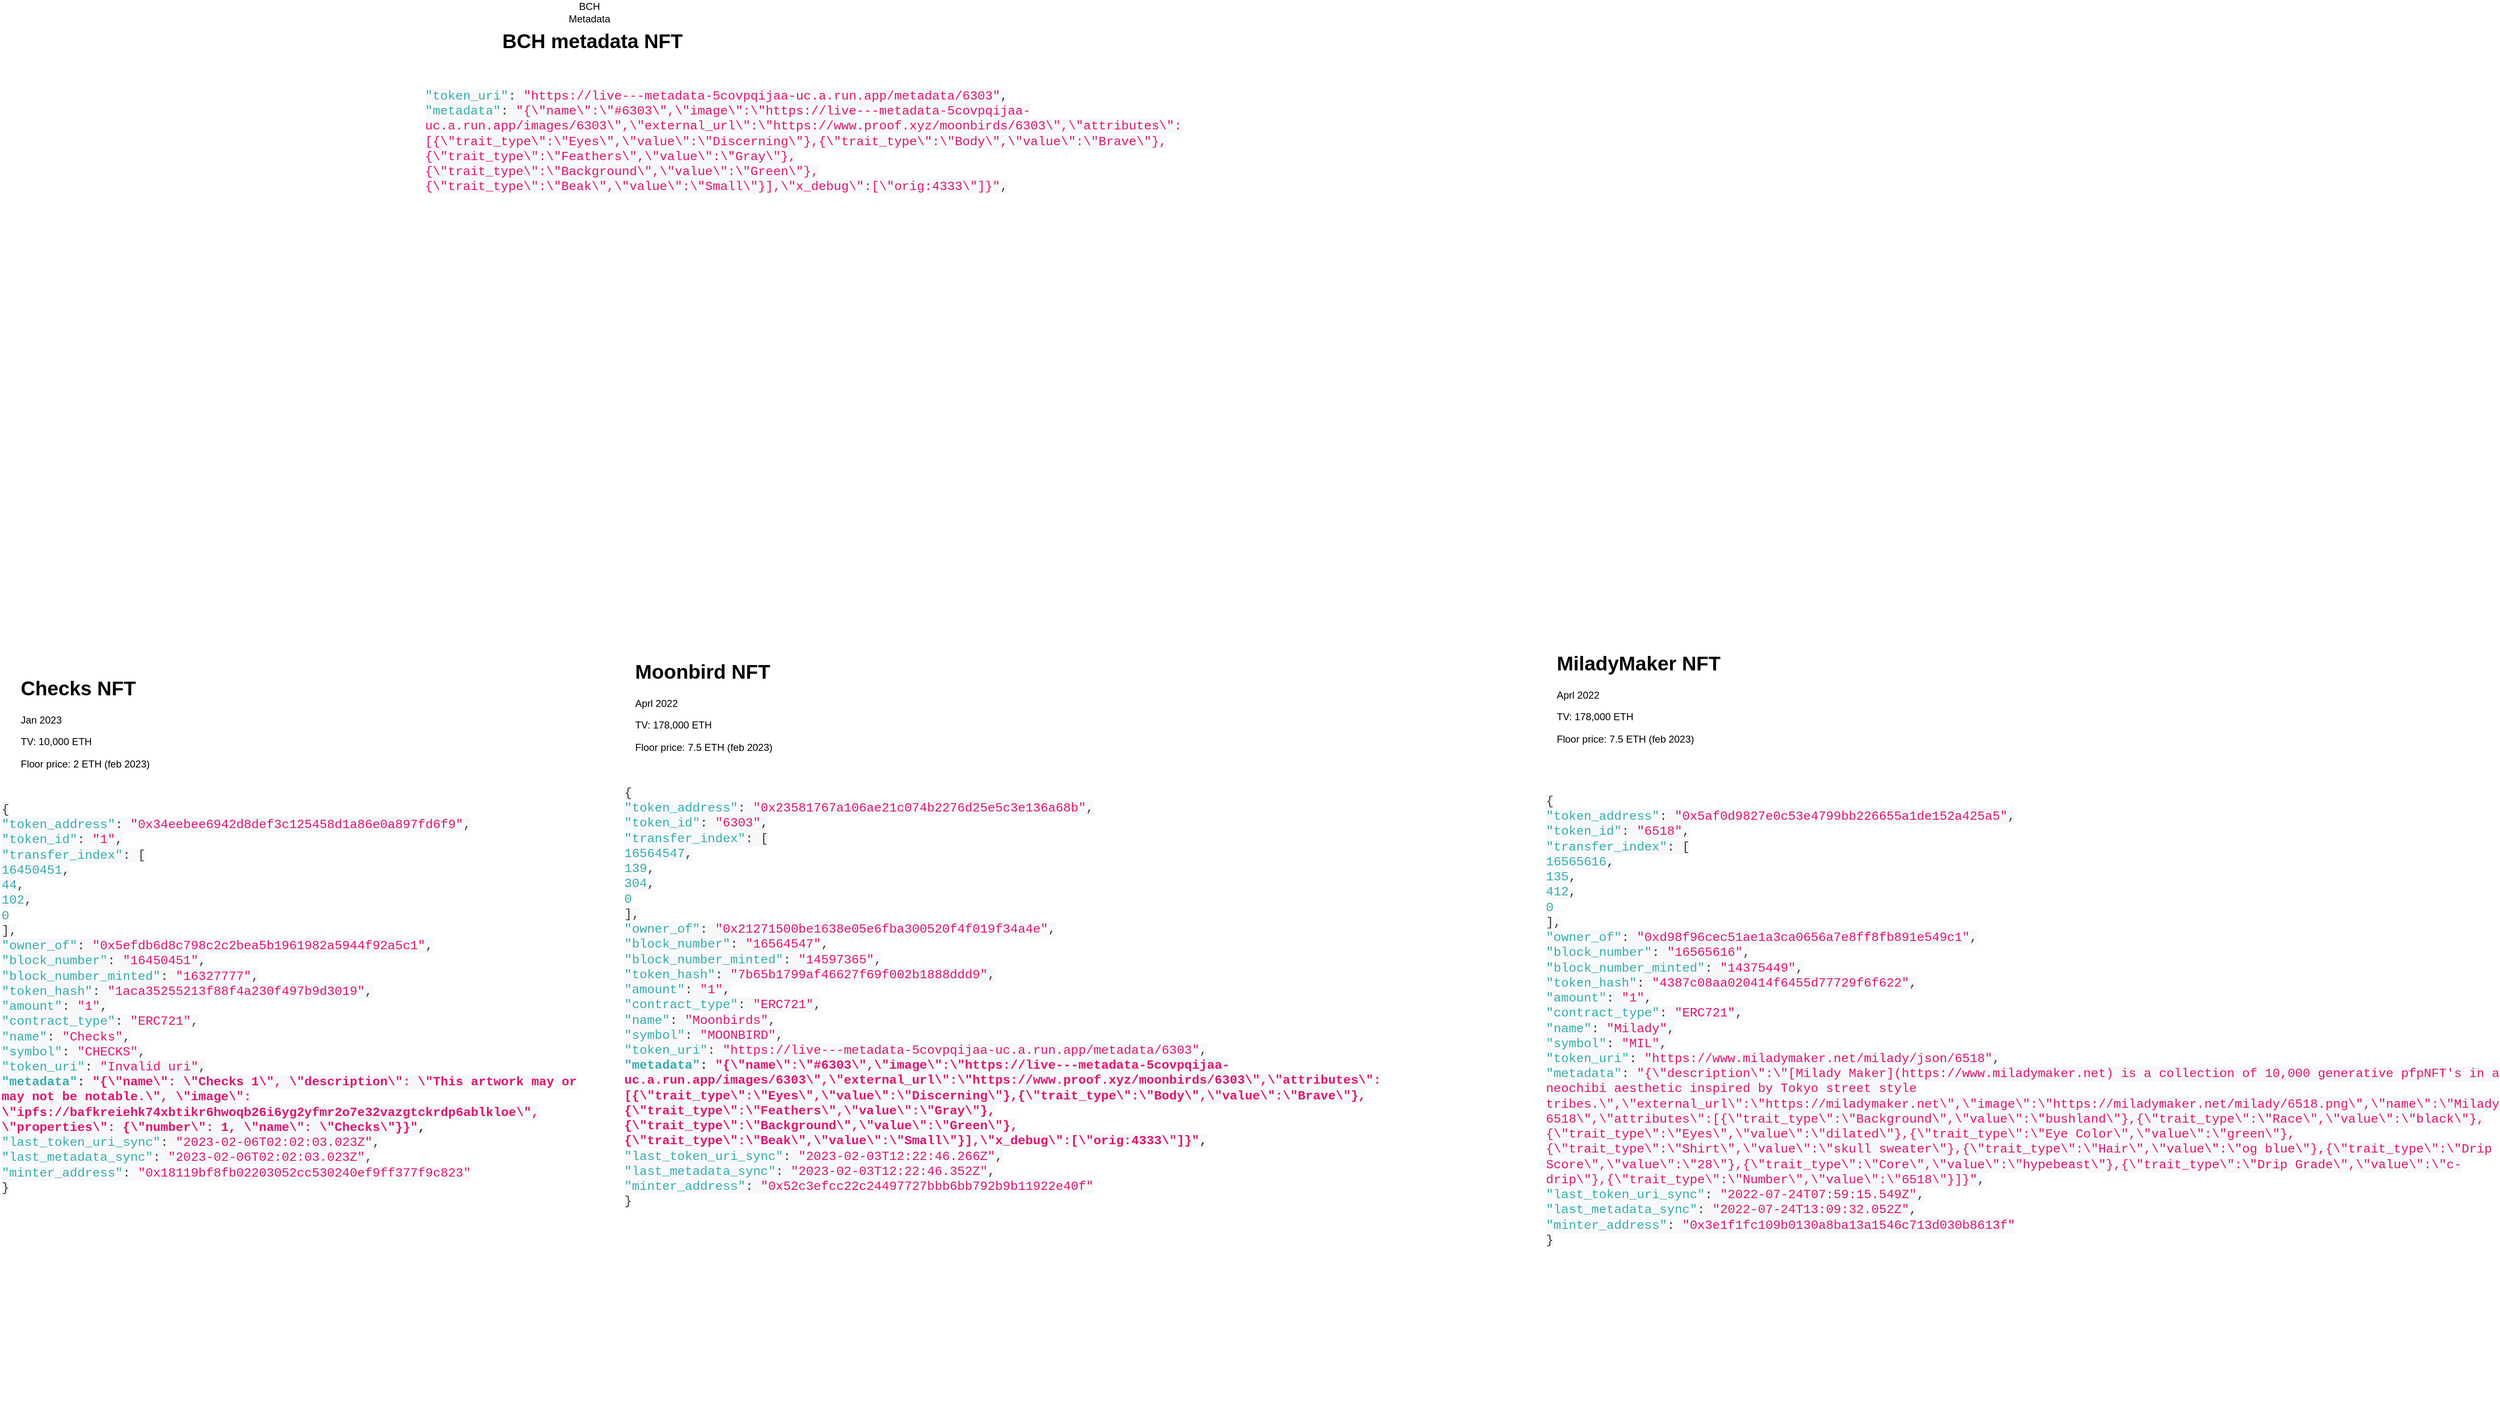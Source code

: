 <mxfile version="20.8.16" type="github">
  <diagram name="Page-1" id="1ng2IkX35gzu52_1e-76">
    <mxGraphModel dx="3295" dy="1906" grid="1" gridSize="10" guides="1" tooltips="1" connect="1" arrows="1" fold="1" page="1" pageScale="1" pageWidth="850" pageHeight="1100" math="0" shadow="0">
      <root>
        <mxCell id="0" />
        <mxCell id="1" parent="0" />
        <mxCell id="6zjLkTZPzImo0EHEKRfV-1" value="BCH Metadata" style="text;html=1;strokeColor=none;fillColor=none;align=center;verticalAlign=middle;whiteSpace=wrap;rounded=0;" vertex="1" parent="1">
          <mxGeometry x="-450" y="-600" width="60" height="30" as="geometry" />
        </mxCell>
        <mxCell id="6zjLkTZPzImo0EHEKRfV-2" value="&lt;span style=&quot;box-sizing: border-box; color: rgb(57, 58, 52); font-family: SFMono-Regular, Menlo, Monaco, Consolas, &amp;quot;Liberation Mono&amp;quot;, &amp;quot;Courier New&amp;quot;, monospace; font-size: 15.2px; font-style: normal; font-variant-ligatures: normal; font-variant-caps: normal; font-weight: 400; letter-spacing: normal; orphans: 2; text-align: start; text-indent: 0px; text-transform: none; widows: 2; word-spacing: 0px; -webkit-text-stroke-width: 0px; background-color: rgb(246, 248, 250); text-decoration-thickness: initial; text-decoration-style: initial; text-decoration-color: initial;&quot; class=&quot;token-line&quot;&gt;&lt;span style=&quot;box-sizing: border-box; color: rgb(57, 58, 52);&quot; class=&quot;token punctuation&quot;&gt;{&lt;/span&gt;&lt;span style=&quot;box-sizing: border-box;&quot; class=&quot;token plain&quot;&gt;&lt;/span&gt;&lt;br style=&quot;box-sizing: border-box;&quot;&gt;&lt;/span&gt;&lt;span style=&quot;box-sizing: border-box; color: rgb(57, 58, 52); font-family: SFMono-Regular, Menlo, Monaco, Consolas, &amp;quot;Liberation Mono&amp;quot;, &amp;quot;Courier New&amp;quot;, monospace; font-size: 15.2px; font-style: normal; font-variant-ligatures: normal; font-variant-caps: normal; font-weight: 400; letter-spacing: normal; orphans: 2; text-align: start; text-indent: 0px; text-transform: none; widows: 2; word-spacing: 0px; -webkit-text-stroke-width: 0px; background-color: rgb(246, 248, 250); text-decoration-thickness: initial; text-decoration-style: initial; text-decoration-color: initial;&quot; class=&quot;token-line&quot;&gt;&lt;span style=&quot;box-sizing: border-box;&quot; class=&quot;token plain&quot;&gt;  &lt;/span&gt;&lt;span style=&quot;box-sizing: border-box; color: rgb(54, 172, 170);&quot; class=&quot;token property&quot;&gt;&quot;token_address&quot;&lt;/span&gt;&lt;span style=&quot;box-sizing: border-box; color: rgb(57, 58, 52);&quot; class=&quot;token operator&quot;&gt;:&lt;/span&gt;&lt;span style=&quot;box-sizing: border-box;&quot; class=&quot;token plain&quot;&gt; &lt;/span&gt;&lt;span style=&quot;box-sizing: border-box; color: rgb(227, 17, 108);&quot; class=&quot;token string&quot;&gt;&quot;0x34eebee6942d8def3c125458d1a86e0a897fd6f9&quot;&lt;/span&gt;&lt;span style=&quot;box-sizing: border-box; color: rgb(57, 58, 52);&quot; class=&quot;token punctuation&quot;&gt;,&lt;/span&gt;&lt;span style=&quot;box-sizing: border-box;&quot; class=&quot;token plain&quot;&gt;&lt;/span&gt;&lt;br style=&quot;box-sizing: border-box;&quot;&gt;&lt;/span&gt;&lt;span style=&quot;box-sizing: border-box; color: rgb(57, 58, 52); font-family: SFMono-Regular, Menlo, Monaco, Consolas, &amp;quot;Liberation Mono&amp;quot;, &amp;quot;Courier New&amp;quot;, monospace; font-size: 15.2px; font-style: normal; font-variant-ligatures: normal; font-variant-caps: normal; font-weight: 400; letter-spacing: normal; orphans: 2; text-align: start; text-indent: 0px; text-transform: none; widows: 2; word-spacing: 0px; -webkit-text-stroke-width: 0px; background-color: rgb(246, 248, 250); text-decoration-thickness: initial; text-decoration-style: initial; text-decoration-color: initial;&quot; class=&quot;token-line&quot;&gt;&lt;span style=&quot;box-sizing: border-box;&quot; class=&quot;token plain&quot;&gt;  &lt;/span&gt;&lt;span style=&quot;box-sizing: border-box; color: rgb(54, 172, 170);&quot; class=&quot;token property&quot;&gt;&quot;token_id&quot;&lt;/span&gt;&lt;span style=&quot;box-sizing: border-box; color: rgb(57, 58, 52);&quot; class=&quot;token operator&quot;&gt;:&lt;/span&gt;&lt;span style=&quot;box-sizing: border-box;&quot; class=&quot;token plain&quot;&gt; &lt;/span&gt;&lt;span style=&quot;box-sizing: border-box; color: rgb(227, 17, 108);&quot; class=&quot;token string&quot;&gt;&quot;1&quot;&lt;/span&gt;&lt;span style=&quot;box-sizing: border-box; color: rgb(57, 58, 52);&quot; class=&quot;token punctuation&quot;&gt;,&lt;/span&gt;&lt;span style=&quot;box-sizing: border-box;&quot; class=&quot;token plain&quot;&gt;&lt;/span&gt;&lt;br style=&quot;box-sizing: border-box;&quot;&gt;&lt;/span&gt;&lt;span style=&quot;box-sizing: border-box; color: rgb(57, 58, 52); font-family: SFMono-Regular, Menlo, Monaco, Consolas, &amp;quot;Liberation Mono&amp;quot;, &amp;quot;Courier New&amp;quot;, monospace; font-size: 15.2px; font-style: normal; font-variant-ligatures: normal; font-variant-caps: normal; font-weight: 400; letter-spacing: normal; orphans: 2; text-align: start; text-indent: 0px; text-transform: none; widows: 2; word-spacing: 0px; -webkit-text-stroke-width: 0px; background-color: rgb(246, 248, 250); text-decoration-thickness: initial; text-decoration-style: initial; text-decoration-color: initial;&quot; class=&quot;token-line&quot;&gt;&lt;span style=&quot;box-sizing: border-box;&quot; class=&quot;token plain&quot;&gt;  &lt;/span&gt;&lt;span style=&quot;box-sizing: border-box; color: rgb(54, 172, 170);&quot; class=&quot;token property&quot;&gt;&quot;transfer_index&quot;&lt;/span&gt;&lt;span style=&quot;box-sizing: border-box; color: rgb(57, 58, 52);&quot; class=&quot;token operator&quot;&gt;:&lt;/span&gt;&lt;span style=&quot;box-sizing: border-box;&quot; class=&quot;token plain&quot;&gt; &lt;/span&gt;&lt;span style=&quot;box-sizing: border-box; color: rgb(57, 58, 52);&quot; class=&quot;token punctuation&quot;&gt;[&lt;/span&gt;&lt;span style=&quot;box-sizing: border-box;&quot; class=&quot;token plain&quot;&gt;&lt;/span&gt;&lt;br style=&quot;box-sizing: border-box;&quot;&gt;&lt;/span&gt;&lt;span style=&quot;box-sizing: border-box; color: rgb(57, 58, 52); font-family: SFMono-Regular, Menlo, Monaco, Consolas, &amp;quot;Liberation Mono&amp;quot;, &amp;quot;Courier New&amp;quot;, monospace; font-size: 15.2px; font-style: normal; font-variant-ligatures: normal; font-variant-caps: normal; font-weight: 400; letter-spacing: normal; orphans: 2; text-align: start; text-indent: 0px; text-transform: none; widows: 2; word-spacing: 0px; -webkit-text-stroke-width: 0px; background-color: rgb(246, 248, 250); text-decoration-thickness: initial; text-decoration-style: initial; text-decoration-color: initial;&quot; class=&quot;token-line&quot;&gt;&lt;span style=&quot;box-sizing: border-box;&quot; class=&quot;token plain&quot;&gt;    &lt;/span&gt;&lt;span style=&quot;box-sizing: border-box; color: rgb(54, 172, 170);&quot; class=&quot;token number&quot;&gt;16450451&lt;/span&gt;&lt;span style=&quot;box-sizing: border-box; color: rgb(57, 58, 52);&quot; class=&quot;token punctuation&quot;&gt;,&lt;/span&gt;&lt;span style=&quot;box-sizing: border-box;&quot; class=&quot;token plain&quot;&gt;&lt;/span&gt;&lt;br style=&quot;box-sizing: border-box;&quot;&gt;&lt;/span&gt;&lt;span style=&quot;box-sizing: border-box; color: rgb(57, 58, 52); font-family: SFMono-Regular, Menlo, Monaco, Consolas, &amp;quot;Liberation Mono&amp;quot;, &amp;quot;Courier New&amp;quot;, monospace; font-size: 15.2px; font-style: normal; font-variant-ligatures: normal; font-variant-caps: normal; font-weight: 400; letter-spacing: normal; orphans: 2; text-align: start; text-indent: 0px; text-transform: none; widows: 2; word-spacing: 0px; -webkit-text-stroke-width: 0px; background-color: rgb(246, 248, 250); text-decoration-thickness: initial; text-decoration-style: initial; text-decoration-color: initial;&quot; class=&quot;token-line&quot;&gt;&lt;span style=&quot;box-sizing: border-box;&quot; class=&quot;token plain&quot;&gt;    &lt;/span&gt;&lt;span style=&quot;box-sizing: border-box; color: rgb(54, 172, 170);&quot; class=&quot;token number&quot;&gt;44&lt;/span&gt;&lt;span style=&quot;box-sizing: border-box; color: rgb(57, 58, 52);&quot; class=&quot;token punctuation&quot;&gt;,&lt;/span&gt;&lt;span style=&quot;box-sizing: border-box;&quot; class=&quot;token plain&quot;&gt;&lt;/span&gt;&lt;br style=&quot;box-sizing: border-box;&quot;&gt;&lt;/span&gt;&lt;span style=&quot;box-sizing: border-box; color: rgb(57, 58, 52); font-family: SFMono-Regular, Menlo, Monaco, Consolas, &amp;quot;Liberation Mono&amp;quot;, &amp;quot;Courier New&amp;quot;, monospace; font-size: 15.2px; font-style: normal; font-variant-ligatures: normal; font-variant-caps: normal; font-weight: 400; letter-spacing: normal; orphans: 2; text-align: start; text-indent: 0px; text-transform: none; widows: 2; word-spacing: 0px; -webkit-text-stroke-width: 0px; background-color: rgb(246, 248, 250); text-decoration-thickness: initial; text-decoration-style: initial; text-decoration-color: initial;&quot; class=&quot;token-line&quot;&gt;&lt;span style=&quot;box-sizing: border-box;&quot; class=&quot;token plain&quot;&gt;    &lt;/span&gt;&lt;span style=&quot;box-sizing: border-box; color: rgb(54, 172, 170);&quot; class=&quot;token number&quot;&gt;102&lt;/span&gt;&lt;span style=&quot;box-sizing: border-box; color: rgb(57, 58, 52);&quot; class=&quot;token punctuation&quot;&gt;,&lt;/span&gt;&lt;span style=&quot;box-sizing: border-box;&quot; class=&quot;token plain&quot;&gt;&lt;/span&gt;&lt;br style=&quot;box-sizing: border-box;&quot;&gt;&lt;/span&gt;&lt;span style=&quot;box-sizing: border-box; color: rgb(57, 58, 52); font-family: SFMono-Regular, Menlo, Monaco, Consolas, &amp;quot;Liberation Mono&amp;quot;, &amp;quot;Courier New&amp;quot;, monospace; font-size: 15.2px; font-style: normal; font-variant-ligatures: normal; font-variant-caps: normal; font-weight: 400; letter-spacing: normal; orphans: 2; text-align: start; text-indent: 0px; text-transform: none; widows: 2; word-spacing: 0px; -webkit-text-stroke-width: 0px; background-color: rgb(246, 248, 250); text-decoration-thickness: initial; text-decoration-style: initial; text-decoration-color: initial;&quot; class=&quot;token-line&quot;&gt;&lt;span style=&quot;box-sizing: border-box;&quot; class=&quot;token plain&quot;&gt;    &lt;/span&gt;&lt;span style=&quot;box-sizing: border-box; color: rgb(54, 172, 170);&quot; class=&quot;token number&quot;&gt;0&lt;/span&gt;&lt;span style=&quot;box-sizing: border-box;&quot; class=&quot;token plain&quot;&gt;&lt;/span&gt;&lt;br style=&quot;box-sizing: border-box;&quot;&gt;&lt;/span&gt;&lt;span style=&quot;box-sizing: border-box; color: rgb(57, 58, 52); font-family: SFMono-Regular, Menlo, Monaco, Consolas, &amp;quot;Liberation Mono&amp;quot;, &amp;quot;Courier New&amp;quot;, monospace; font-size: 15.2px; font-style: normal; font-variant-ligatures: normal; font-variant-caps: normal; font-weight: 400; letter-spacing: normal; orphans: 2; text-align: start; text-indent: 0px; text-transform: none; widows: 2; word-spacing: 0px; -webkit-text-stroke-width: 0px; background-color: rgb(246, 248, 250); text-decoration-thickness: initial; text-decoration-style: initial; text-decoration-color: initial;&quot; class=&quot;token-line&quot;&gt;&lt;span style=&quot;box-sizing: border-box;&quot; class=&quot;token plain&quot;&gt;  &lt;/span&gt;&lt;span style=&quot;box-sizing: border-box; color: rgb(57, 58, 52);&quot; class=&quot;token punctuation&quot;&gt;]&lt;/span&gt;&lt;span style=&quot;box-sizing: border-box; color: rgb(57, 58, 52);&quot; class=&quot;token punctuation&quot;&gt;,&lt;/span&gt;&lt;span style=&quot;box-sizing: border-box;&quot; class=&quot;token plain&quot;&gt;&lt;/span&gt;&lt;br style=&quot;box-sizing: border-box;&quot;&gt;&lt;/span&gt;&lt;span style=&quot;box-sizing: border-box; color: rgb(57, 58, 52); font-family: SFMono-Regular, Menlo, Monaco, Consolas, &amp;quot;Liberation Mono&amp;quot;, &amp;quot;Courier New&amp;quot;, monospace; font-size: 15.2px; font-style: normal; font-variant-ligatures: normal; font-variant-caps: normal; font-weight: 400; letter-spacing: normal; orphans: 2; text-align: start; text-indent: 0px; text-transform: none; widows: 2; word-spacing: 0px; -webkit-text-stroke-width: 0px; background-color: rgb(246, 248, 250); text-decoration-thickness: initial; text-decoration-style: initial; text-decoration-color: initial;&quot; class=&quot;token-line&quot;&gt;&lt;span style=&quot;box-sizing: border-box;&quot; class=&quot;token plain&quot;&gt;  &lt;/span&gt;&lt;span style=&quot;box-sizing: border-box; color: rgb(54, 172, 170);&quot; class=&quot;token property&quot;&gt;&quot;owner_of&quot;&lt;/span&gt;&lt;span style=&quot;box-sizing: border-box; color: rgb(57, 58, 52);&quot; class=&quot;token operator&quot;&gt;:&lt;/span&gt;&lt;span style=&quot;box-sizing: border-box;&quot; class=&quot;token plain&quot;&gt; &lt;/span&gt;&lt;span style=&quot;box-sizing: border-box; color: rgb(227, 17, 108);&quot; class=&quot;token string&quot;&gt;&quot;0x5efdb6d8c798c2c2bea5b1961982a5944f92a5c1&quot;&lt;/span&gt;&lt;span style=&quot;box-sizing: border-box; color: rgb(57, 58, 52);&quot; class=&quot;token punctuation&quot;&gt;,&lt;/span&gt;&lt;span style=&quot;box-sizing: border-box;&quot; class=&quot;token plain&quot;&gt;&lt;/span&gt;&lt;br style=&quot;box-sizing: border-box;&quot;&gt;&lt;/span&gt;&lt;span style=&quot;box-sizing: border-box; color: rgb(57, 58, 52); font-family: SFMono-Regular, Menlo, Monaco, Consolas, &amp;quot;Liberation Mono&amp;quot;, &amp;quot;Courier New&amp;quot;, monospace; font-size: 15.2px; font-style: normal; font-variant-ligatures: normal; font-variant-caps: normal; font-weight: 400; letter-spacing: normal; orphans: 2; text-align: start; text-indent: 0px; text-transform: none; widows: 2; word-spacing: 0px; -webkit-text-stroke-width: 0px; background-color: rgb(246, 248, 250); text-decoration-thickness: initial; text-decoration-style: initial; text-decoration-color: initial;&quot; class=&quot;token-line&quot;&gt;&lt;span style=&quot;box-sizing: border-box;&quot; class=&quot;token plain&quot;&gt;  &lt;/span&gt;&lt;span style=&quot;box-sizing: border-box; color: rgb(54, 172, 170);&quot; class=&quot;token property&quot;&gt;&quot;block_number&quot;&lt;/span&gt;&lt;span style=&quot;box-sizing: border-box; color: rgb(57, 58, 52);&quot; class=&quot;token operator&quot;&gt;:&lt;/span&gt;&lt;span style=&quot;box-sizing: border-box;&quot; class=&quot;token plain&quot;&gt; &lt;/span&gt;&lt;span style=&quot;box-sizing: border-box; color: rgb(227, 17, 108);&quot; class=&quot;token string&quot;&gt;&quot;16450451&quot;&lt;/span&gt;&lt;span style=&quot;box-sizing: border-box; color: rgb(57, 58, 52);&quot; class=&quot;token punctuation&quot;&gt;,&lt;/span&gt;&lt;span style=&quot;box-sizing: border-box;&quot; class=&quot;token plain&quot;&gt;&lt;/span&gt;&lt;br style=&quot;box-sizing: border-box;&quot;&gt;&lt;/span&gt;&lt;span style=&quot;box-sizing: border-box; color: rgb(57, 58, 52); font-family: SFMono-Regular, Menlo, Monaco, Consolas, &amp;quot;Liberation Mono&amp;quot;, &amp;quot;Courier New&amp;quot;, monospace; font-size: 15.2px; font-style: normal; font-variant-ligatures: normal; font-variant-caps: normal; font-weight: 400; letter-spacing: normal; orphans: 2; text-align: start; text-indent: 0px; text-transform: none; widows: 2; word-spacing: 0px; -webkit-text-stroke-width: 0px; background-color: rgb(246, 248, 250); text-decoration-thickness: initial; text-decoration-style: initial; text-decoration-color: initial;&quot; class=&quot;token-line&quot;&gt;&lt;span style=&quot;box-sizing: border-box;&quot; class=&quot;token plain&quot;&gt;  &lt;/span&gt;&lt;span style=&quot;box-sizing: border-box; color: rgb(54, 172, 170);&quot; class=&quot;token property&quot;&gt;&quot;block_number_minted&quot;&lt;/span&gt;&lt;span style=&quot;box-sizing: border-box; color: rgb(57, 58, 52);&quot; class=&quot;token operator&quot;&gt;:&lt;/span&gt;&lt;span style=&quot;box-sizing: border-box;&quot; class=&quot;token plain&quot;&gt; &lt;/span&gt;&lt;span style=&quot;box-sizing: border-box; color: rgb(227, 17, 108);&quot; class=&quot;token string&quot;&gt;&quot;16327777&quot;&lt;/span&gt;&lt;span style=&quot;box-sizing: border-box; color: rgb(57, 58, 52);&quot; class=&quot;token punctuation&quot;&gt;,&lt;/span&gt;&lt;span style=&quot;box-sizing: border-box;&quot; class=&quot;token plain&quot;&gt;&lt;/span&gt;&lt;br style=&quot;box-sizing: border-box;&quot;&gt;&lt;/span&gt;&lt;span style=&quot;box-sizing: border-box; color: rgb(57, 58, 52); font-family: SFMono-Regular, Menlo, Monaco, Consolas, &amp;quot;Liberation Mono&amp;quot;, &amp;quot;Courier New&amp;quot;, monospace; font-size: 15.2px; font-style: normal; font-variant-ligatures: normal; font-variant-caps: normal; font-weight: 400; letter-spacing: normal; orphans: 2; text-align: start; text-indent: 0px; text-transform: none; widows: 2; word-spacing: 0px; -webkit-text-stroke-width: 0px; background-color: rgb(246, 248, 250); text-decoration-thickness: initial; text-decoration-style: initial; text-decoration-color: initial;&quot; class=&quot;token-line&quot;&gt;&lt;span style=&quot;box-sizing: border-box;&quot; class=&quot;token plain&quot;&gt;  &lt;/span&gt;&lt;span style=&quot;box-sizing: border-box; color: rgb(54, 172, 170);&quot; class=&quot;token property&quot;&gt;&quot;token_hash&quot;&lt;/span&gt;&lt;span style=&quot;box-sizing: border-box; color: rgb(57, 58, 52);&quot; class=&quot;token operator&quot;&gt;:&lt;/span&gt;&lt;span style=&quot;box-sizing: border-box;&quot; class=&quot;token plain&quot;&gt; &lt;/span&gt;&lt;span style=&quot;box-sizing: border-box; color: rgb(227, 17, 108);&quot; class=&quot;token string&quot;&gt;&quot;1aca35255213f88f4a230f497b9d3019&quot;&lt;/span&gt;&lt;span style=&quot;box-sizing: border-box; color: rgb(57, 58, 52);&quot; class=&quot;token punctuation&quot;&gt;,&lt;/span&gt;&lt;span style=&quot;box-sizing: border-box;&quot; class=&quot;token plain&quot;&gt;&lt;/span&gt;&lt;br style=&quot;box-sizing: border-box;&quot;&gt;&lt;/span&gt;&lt;span style=&quot;box-sizing: border-box; color: rgb(57, 58, 52); font-family: SFMono-Regular, Menlo, Monaco, Consolas, &amp;quot;Liberation Mono&amp;quot;, &amp;quot;Courier New&amp;quot;, monospace; font-size: 15.2px; font-style: normal; font-variant-ligatures: normal; font-variant-caps: normal; font-weight: 400; letter-spacing: normal; orphans: 2; text-align: start; text-indent: 0px; text-transform: none; widows: 2; word-spacing: 0px; -webkit-text-stroke-width: 0px; background-color: rgb(246, 248, 250); text-decoration-thickness: initial; text-decoration-style: initial; text-decoration-color: initial;&quot; class=&quot;token-line&quot;&gt;&lt;span style=&quot;box-sizing: border-box;&quot; class=&quot;token plain&quot;&gt;  &lt;/span&gt;&lt;span style=&quot;box-sizing: border-box; color: rgb(54, 172, 170);&quot; class=&quot;token property&quot;&gt;&quot;amount&quot;&lt;/span&gt;&lt;span style=&quot;box-sizing: border-box; color: rgb(57, 58, 52);&quot; class=&quot;token operator&quot;&gt;:&lt;/span&gt;&lt;span style=&quot;box-sizing: border-box;&quot; class=&quot;token plain&quot;&gt; &lt;/span&gt;&lt;span style=&quot;box-sizing: border-box; color: rgb(227, 17, 108);&quot; class=&quot;token string&quot;&gt;&quot;1&quot;&lt;/span&gt;&lt;span style=&quot;box-sizing: border-box; color: rgb(57, 58, 52);&quot; class=&quot;token punctuation&quot;&gt;,&lt;/span&gt;&lt;span style=&quot;box-sizing: border-box;&quot; class=&quot;token plain&quot;&gt;&lt;/span&gt;&lt;br style=&quot;box-sizing: border-box;&quot;&gt;&lt;/span&gt;&lt;span style=&quot;box-sizing: border-box; color: rgb(57, 58, 52); font-family: SFMono-Regular, Menlo, Monaco, Consolas, &amp;quot;Liberation Mono&amp;quot;, &amp;quot;Courier New&amp;quot;, monospace; font-size: 15.2px; font-style: normal; font-variant-ligatures: normal; font-variant-caps: normal; font-weight: 400; letter-spacing: normal; orphans: 2; text-align: start; text-indent: 0px; text-transform: none; widows: 2; word-spacing: 0px; -webkit-text-stroke-width: 0px; background-color: rgb(246, 248, 250); text-decoration-thickness: initial; text-decoration-style: initial; text-decoration-color: initial;&quot; class=&quot;token-line&quot;&gt;&lt;span style=&quot;box-sizing: border-box;&quot; class=&quot;token plain&quot;&gt;  &lt;/span&gt;&lt;span style=&quot;box-sizing: border-box; color: rgb(54, 172, 170);&quot; class=&quot;token property&quot;&gt;&quot;contract_type&quot;&lt;/span&gt;&lt;span style=&quot;box-sizing: border-box; color: rgb(57, 58, 52);&quot; class=&quot;token operator&quot;&gt;:&lt;/span&gt;&lt;span style=&quot;box-sizing: border-box;&quot; class=&quot;token plain&quot;&gt; &lt;/span&gt;&lt;span style=&quot;box-sizing: border-box; color: rgb(227, 17, 108);&quot; class=&quot;token string&quot;&gt;&quot;ERC721&quot;&lt;/span&gt;&lt;span style=&quot;box-sizing: border-box; color: rgb(57, 58, 52);&quot; class=&quot;token punctuation&quot;&gt;,&lt;/span&gt;&lt;span style=&quot;box-sizing: border-box;&quot; class=&quot;token plain&quot;&gt;&lt;/span&gt;&lt;br style=&quot;box-sizing: border-box;&quot;&gt;&lt;/span&gt;&lt;span style=&quot;box-sizing: border-box; color: rgb(57, 58, 52); font-family: SFMono-Regular, Menlo, Monaco, Consolas, &amp;quot;Liberation Mono&amp;quot;, &amp;quot;Courier New&amp;quot;, monospace; font-size: 15.2px; font-style: normal; font-variant-ligatures: normal; font-variant-caps: normal; font-weight: 400; letter-spacing: normal; orphans: 2; text-align: start; text-indent: 0px; text-transform: none; widows: 2; word-spacing: 0px; -webkit-text-stroke-width: 0px; background-color: rgb(246, 248, 250); text-decoration-thickness: initial; text-decoration-style: initial; text-decoration-color: initial;&quot; class=&quot;token-line&quot;&gt;&lt;span style=&quot;box-sizing: border-box;&quot; class=&quot;token plain&quot;&gt;  &lt;/span&gt;&lt;span style=&quot;box-sizing: border-box; color: rgb(54, 172, 170);&quot; class=&quot;token property&quot;&gt;&quot;name&quot;&lt;/span&gt;&lt;span style=&quot;box-sizing: border-box; color: rgb(57, 58, 52);&quot; class=&quot;token operator&quot;&gt;:&lt;/span&gt;&lt;span style=&quot;box-sizing: border-box;&quot; class=&quot;token plain&quot;&gt; &lt;/span&gt;&lt;span style=&quot;box-sizing: border-box; color: rgb(227, 17, 108);&quot; class=&quot;token string&quot;&gt;&quot;Checks&quot;&lt;/span&gt;&lt;span style=&quot;box-sizing: border-box; color: rgb(57, 58, 52);&quot; class=&quot;token punctuation&quot;&gt;,&lt;/span&gt;&lt;span style=&quot;box-sizing: border-box;&quot; class=&quot;token plain&quot;&gt;&lt;/span&gt;&lt;br style=&quot;box-sizing: border-box;&quot;&gt;&lt;/span&gt;&lt;span style=&quot;box-sizing: border-box; color: rgb(57, 58, 52); font-family: SFMono-Regular, Menlo, Monaco, Consolas, &amp;quot;Liberation Mono&amp;quot;, &amp;quot;Courier New&amp;quot;, monospace; font-size: 15.2px; font-style: normal; font-variant-ligatures: normal; font-variant-caps: normal; font-weight: 400; letter-spacing: normal; orphans: 2; text-align: start; text-indent: 0px; text-transform: none; widows: 2; word-spacing: 0px; -webkit-text-stroke-width: 0px; background-color: rgb(246, 248, 250); text-decoration-thickness: initial; text-decoration-style: initial; text-decoration-color: initial;&quot; class=&quot;token-line&quot;&gt;&lt;span style=&quot;box-sizing: border-box;&quot; class=&quot;token plain&quot;&gt;  &lt;/span&gt;&lt;span style=&quot;box-sizing: border-box; color: rgb(54, 172, 170);&quot; class=&quot;token property&quot;&gt;&quot;symbol&quot;&lt;/span&gt;&lt;span style=&quot;box-sizing: border-box; color: rgb(57, 58, 52);&quot; class=&quot;token operator&quot;&gt;:&lt;/span&gt;&lt;span style=&quot;box-sizing: border-box;&quot; class=&quot;token plain&quot;&gt; &lt;/span&gt;&lt;span style=&quot;box-sizing: border-box; color: rgb(227, 17, 108);&quot; class=&quot;token string&quot;&gt;&quot;CHECKS&quot;&lt;/span&gt;&lt;span style=&quot;box-sizing: border-box; color: rgb(57, 58, 52);&quot; class=&quot;token punctuation&quot;&gt;,&lt;/span&gt;&lt;span style=&quot;box-sizing: border-box;&quot; class=&quot;token plain&quot;&gt;&lt;/span&gt;&lt;br style=&quot;box-sizing: border-box;&quot;&gt;&lt;/span&gt;&lt;span style=&quot;box-sizing: border-box; color: rgb(57, 58, 52); font-family: SFMono-Regular, Menlo, Monaco, Consolas, &amp;quot;Liberation Mono&amp;quot;, &amp;quot;Courier New&amp;quot;, monospace; font-size: 15.2px; font-style: normal; font-variant-ligatures: normal; font-variant-caps: normal; font-weight: 400; letter-spacing: normal; orphans: 2; text-align: start; text-indent: 0px; text-transform: none; widows: 2; word-spacing: 0px; -webkit-text-stroke-width: 0px; background-color: rgb(246, 248, 250); text-decoration-thickness: initial; text-decoration-style: initial; text-decoration-color: initial;&quot; class=&quot;token-line&quot;&gt;&lt;span style=&quot;box-sizing: border-box;&quot; class=&quot;token plain&quot;&gt;  &lt;/span&gt;&lt;span style=&quot;box-sizing: border-box; color: rgb(54, 172, 170);&quot; class=&quot;token property&quot;&gt;&quot;token_uri&quot;&lt;/span&gt;&lt;span style=&quot;box-sizing: border-box; color: rgb(57, 58, 52);&quot; class=&quot;token operator&quot;&gt;:&lt;/span&gt;&lt;span style=&quot;box-sizing: border-box;&quot; class=&quot;token plain&quot;&gt; &lt;/span&gt;&lt;span style=&quot;box-sizing: border-box; color: rgb(227, 17, 108);&quot; class=&quot;token string&quot;&gt;&quot;Invalid uri&quot;&lt;/span&gt;&lt;span style=&quot;box-sizing: border-box; color: rgb(57, 58, 52);&quot; class=&quot;token punctuation&quot;&gt;,&lt;/span&gt;&lt;span style=&quot;box-sizing: border-box;&quot; class=&quot;token plain&quot;&gt;&lt;/span&gt;&lt;br style=&quot;box-sizing: border-box;&quot;&gt;&lt;/span&gt;&lt;span style=&quot;box-sizing: border-box; color: rgb(57, 58, 52); font-family: SFMono-Regular, Menlo, Monaco, Consolas, &amp;quot;Liberation Mono&amp;quot;, &amp;quot;Courier New&amp;quot;, monospace; font-size: 15.2px; font-style: normal; font-variant-ligatures: normal; font-variant-caps: normal; letter-spacing: normal; orphans: 2; text-align: start; text-indent: 0px; text-transform: none; widows: 2; word-spacing: 0px; -webkit-text-stroke-width: 0px; background-color: rgb(246, 248, 250); text-decoration-thickness: initial; text-decoration-style: initial; text-decoration-color: initial;&quot; class=&quot;token-line&quot;&gt;&lt;b&gt;&lt;span style=&quot;box-sizing: border-box;&quot; class=&quot;token plain&quot;&gt;  &lt;/span&gt;&lt;span style=&quot;box-sizing: border-box; color: rgb(54, 172, 170);&quot; class=&quot;token property&quot;&gt;&quot;metadata&quot;&lt;/span&gt;&lt;span style=&quot;box-sizing: border-box; color: rgb(57, 58, 52);&quot; class=&quot;token operator&quot;&gt;:&lt;/span&gt;&lt;span style=&quot;box-sizing: border-box;&quot; class=&quot;token plain&quot;&gt; &lt;/span&gt;&lt;span style=&quot;box-sizing: border-box; color: rgb(227, 17, 108);&quot; class=&quot;token string&quot;&gt;&quot;{\&quot;name\&quot;: \&quot;Checks 1\&quot;, \&quot;description\&quot;: \&quot;This artwork may or may not be notable.\&quot;, \&quot;image\&quot;: \&quot;ipfs://bafkreiehk74xbtikr6hwoqb26i6yg2yfmr2o7e32vazgtckrdp6ablkloe\&quot;, \&quot;properties\&quot;: {\&quot;number\&quot;: 1, \&quot;name\&quot;: \&quot;Checks\&quot;}}&quot;&lt;/span&gt;&lt;span style=&quot;box-sizing: border-box; color: rgb(57, 58, 52);&quot; class=&quot;token punctuation&quot;&gt;,&lt;/span&gt;&lt;span style=&quot;box-sizing: border-box;&quot; class=&quot;token plain&quot;&gt;&lt;/span&gt;&lt;br style=&quot;box-sizing: border-box;&quot;&gt;&lt;/b&gt;&lt;/span&gt;&lt;span style=&quot;box-sizing: border-box; color: rgb(57, 58, 52); font-family: SFMono-Regular, Menlo, Monaco, Consolas, &amp;quot;Liberation Mono&amp;quot;, &amp;quot;Courier New&amp;quot;, monospace; font-size: 15.2px; font-style: normal; font-variant-ligatures: normal; font-variant-caps: normal; font-weight: 400; letter-spacing: normal; orphans: 2; text-align: start; text-indent: 0px; text-transform: none; widows: 2; word-spacing: 0px; -webkit-text-stroke-width: 0px; background-color: rgb(246, 248, 250); text-decoration-thickness: initial; text-decoration-style: initial; text-decoration-color: initial;&quot; class=&quot;token-line&quot;&gt;&lt;span style=&quot;box-sizing: border-box;&quot; class=&quot;token plain&quot;&gt;  &lt;/span&gt;&lt;span style=&quot;box-sizing: border-box; color: rgb(54, 172, 170);&quot; class=&quot;token property&quot;&gt;&quot;last_token_uri_sync&quot;&lt;/span&gt;&lt;span style=&quot;box-sizing: border-box; color: rgb(57, 58, 52);&quot; class=&quot;token operator&quot;&gt;:&lt;/span&gt;&lt;span style=&quot;box-sizing: border-box;&quot; class=&quot;token plain&quot;&gt; &lt;/span&gt;&lt;span style=&quot;box-sizing: border-box; color: rgb(227, 17, 108);&quot; class=&quot;token string&quot;&gt;&quot;2023-02-06T02:02:03.023Z&quot;&lt;/span&gt;&lt;span style=&quot;box-sizing: border-box; color: rgb(57, 58, 52);&quot; class=&quot;token punctuation&quot;&gt;,&lt;/span&gt;&lt;span style=&quot;box-sizing: border-box;&quot; class=&quot;token plain&quot;&gt;&lt;/span&gt;&lt;br style=&quot;box-sizing: border-box;&quot;&gt;&lt;/span&gt;&lt;span style=&quot;box-sizing: border-box; color: rgb(57, 58, 52); font-family: SFMono-Regular, Menlo, Monaco, Consolas, &amp;quot;Liberation Mono&amp;quot;, &amp;quot;Courier New&amp;quot;, monospace; font-size: 15.2px; font-style: normal; font-variant-ligatures: normal; font-variant-caps: normal; font-weight: 400; letter-spacing: normal; orphans: 2; text-align: start; text-indent: 0px; text-transform: none; widows: 2; word-spacing: 0px; -webkit-text-stroke-width: 0px; background-color: rgb(246, 248, 250); text-decoration-thickness: initial; text-decoration-style: initial; text-decoration-color: initial;&quot; class=&quot;token-line&quot;&gt;&lt;span style=&quot;box-sizing: border-box;&quot; class=&quot;token plain&quot;&gt;  &lt;/span&gt;&lt;span style=&quot;box-sizing: border-box; color: rgb(54, 172, 170);&quot; class=&quot;token property&quot;&gt;&quot;last_metadata_sync&quot;&lt;/span&gt;&lt;span style=&quot;box-sizing: border-box; color: rgb(57, 58, 52);&quot; class=&quot;token operator&quot;&gt;:&lt;/span&gt;&lt;span style=&quot;box-sizing: border-box;&quot; class=&quot;token plain&quot;&gt; &lt;/span&gt;&lt;span style=&quot;box-sizing: border-box; color: rgb(227, 17, 108);&quot; class=&quot;token string&quot;&gt;&quot;2023-02-06T02:02:03.023Z&quot;&lt;/span&gt;&lt;span style=&quot;box-sizing: border-box; color: rgb(57, 58, 52);&quot; class=&quot;token punctuation&quot;&gt;,&lt;/span&gt;&lt;span style=&quot;box-sizing: border-box;&quot; class=&quot;token plain&quot;&gt;&lt;/span&gt;&lt;br style=&quot;box-sizing: border-box;&quot;&gt;&lt;/span&gt;&lt;span style=&quot;box-sizing: border-box; color: rgb(57, 58, 52); font-family: SFMono-Regular, Menlo, Monaco, Consolas, &amp;quot;Liberation Mono&amp;quot;, &amp;quot;Courier New&amp;quot;, monospace; font-size: 15.2px; font-style: normal; font-variant-ligatures: normal; font-variant-caps: normal; font-weight: 400; letter-spacing: normal; orphans: 2; text-align: start; text-indent: 0px; text-transform: none; widows: 2; word-spacing: 0px; -webkit-text-stroke-width: 0px; background-color: rgb(246, 248, 250); text-decoration-thickness: initial; text-decoration-style: initial; text-decoration-color: initial;&quot; class=&quot;token-line&quot;&gt;&lt;span style=&quot;box-sizing: border-box;&quot; class=&quot;token plain&quot;&gt;  &lt;/span&gt;&lt;span style=&quot;box-sizing: border-box; color: rgb(54, 172, 170);&quot; class=&quot;token property&quot;&gt;&quot;minter_address&quot;&lt;/span&gt;&lt;span style=&quot;box-sizing: border-box; color: rgb(57, 58, 52);&quot; class=&quot;token operator&quot;&gt;:&lt;/span&gt;&lt;span style=&quot;box-sizing: border-box;&quot; class=&quot;token plain&quot;&gt; &lt;/span&gt;&lt;span style=&quot;box-sizing: border-box; color: rgb(227, 17, 108);&quot; class=&quot;token string&quot;&gt;&quot;0x18119bf8fb02203052cc530240ef9ff377f9c823&quot;&lt;/span&gt;&lt;span style=&quot;box-sizing: border-box;&quot; class=&quot;token plain&quot;&gt;&lt;/span&gt;&lt;br style=&quot;box-sizing: border-box;&quot;&gt;&lt;/span&gt;&lt;span style=&quot;box-sizing: border-box; color: rgb(57, 58, 52); font-family: SFMono-Regular, Menlo, Monaco, Consolas, &amp;quot;Liberation Mono&amp;quot;, &amp;quot;Courier New&amp;quot;, monospace; font-size: 15.2px; font-style: normal; font-variant-ligatures: normal; font-variant-caps: normal; font-weight: 400; letter-spacing: normal; orphans: 2; text-align: start; text-indent: 0px; text-transform: none; widows: 2; word-spacing: 0px; -webkit-text-stroke-width: 0px; background-color: rgb(246, 248, 250); text-decoration-thickness: initial; text-decoration-style: initial; text-decoration-color: initial;&quot; class=&quot;token-line&quot;&gt;&lt;span style=&quot;box-sizing: border-box;&quot; class=&quot;token plain&quot;&gt;&lt;/span&gt;&lt;span style=&quot;box-sizing: border-box; color: rgb(57, 58, 52);&quot; class=&quot;token punctuation&quot;&gt;}&lt;/span&gt;&lt;/span&gt;" style="text;whiteSpace=wrap;html=1;" vertex="1" parent="1">
          <mxGeometry x="-1130" y="360" width="720" height="530" as="geometry" />
        </mxCell>
        <mxCell id="6zjLkTZPzImo0EHEKRfV-3" value="&lt;h1&gt;Checks NFT&lt;/h1&gt;&lt;p&gt;&lt;span style=&quot;background-color: initial;&quot;&gt;Jan 2023&lt;/span&gt;&lt;br&gt;&lt;/p&gt;&lt;p&gt;TV: 10,000 ETH&lt;/p&gt;&lt;p&gt;Floor price: 2 ETH (feb 2023)&lt;/p&gt;&lt;p&gt;&lt;br&gt;&lt;/p&gt;" style="text;html=1;strokeColor=none;fillColor=none;spacing=5;spacingTop=-20;whiteSpace=wrap;overflow=hidden;rounded=0;" vertex="1" parent="1">
          <mxGeometry x="-1110" y="210" width="190" height="120" as="geometry" />
        </mxCell>
        <mxCell id="6zjLkTZPzImo0EHEKRfV-4" value="&lt;span style=&quot;box-sizing: border-box; color: rgb(57, 58, 52); font-family: SFMono-Regular, Menlo, Monaco, Consolas, &amp;quot;Liberation Mono&amp;quot;, &amp;quot;Courier New&amp;quot;, monospace; font-size: 15.2px; font-style: normal; font-variant-ligatures: normal; font-variant-caps: normal; font-weight: 400; letter-spacing: normal; orphans: 2; text-align: start; text-indent: 0px; text-transform: none; widows: 2; word-spacing: 0px; -webkit-text-stroke-width: 0px; background-color: rgb(246, 248, 250); text-decoration-thickness: initial; text-decoration-style: initial; text-decoration-color: initial;&quot; class=&quot;token-line&quot;&gt;&lt;span style=&quot;box-sizing: border-box; color: rgb(57, 58, 52);&quot; class=&quot;token punctuation&quot;&gt;{&lt;/span&gt;&lt;span style=&quot;box-sizing: border-box;&quot; class=&quot;token plain&quot;&gt;&lt;/span&gt;&lt;br style=&quot;box-sizing: border-box;&quot;&gt;&lt;/span&gt;&lt;span style=&quot;box-sizing: border-box; color: rgb(57, 58, 52); font-family: SFMono-Regular, Menlo, Monaco, Consolas, &amp;quot;Liberation Mono&amp;quot;, &amp;quot;Courier New&amp;quot;, monospace; font-size: 15.2px; font-style: normal; font-variant-ligatures: normal; font-variant-caps: normal; font-weight: 400; letter-spacing: normal; orphans: 2; text-align: start; text-indent: 0px; text-transform: none; widows: 2; word-spacing: 0px; -webkit-text-stroke-width: 0px; background-color: rgb(246, 248, 250); text-decoration-thickness: initial; text-decoration-style: initial; text-decoration-color: initial;&quot; class=&quot;token-line&quot;&gt;&lt;span style=&quot;box-sizing: border-box;&quot; class=&quot;token plain&quot;&gt;  &lt;/span&gt;&lt;span style=&quot;box-sizing: border-box; color: rgb(54, 172, 170);&quot; class=&quot;token property&quot;&gt;&quot;token_address&quot;&lt;/span&gt;&lt;span style=&quot;box-sizing: border-box; color: rgb(57, 58, 52);&quot; class=&quot;token operator&quot;&gt;:&lt;/span&gt;&lt;span style=&quot;box-sizing: border-box;&quot; class=&quot;token plain&quot;&gt; &lt;/span&gt;&lt;span style=&quot;box-sizing: border-box; color: rgb(227, 17, 108);&quot; class=&quot;token string&quot;&gt;&quot;0x23581767a106ae21c074b2276d25e5c3e136a68b&quot;&lt;/span&gt;&lt;span style=&quot;box-sizing: border-box; color: rgb(57, 58, 52);&quot; class=&quot;token punctuation&quot;&gt;,&lt;/span&gt;&lt;span style=&quot;box-sizing: border-box;&quot; class=&quot;token plain&quot;&gt;&lt;/span&gt;&lt;br style=&quot;box-sizing: border-box;&quot;&gt;&lt;/span&gt;&lt;span style=&quot;box-sizing: border-box; color: rgb(57, 58, 52); font-family: SFMono-Regular, Menlo, Monaco, Consolas, &amp;quot;Liberation Mono&amp;quot;, &amp;quot;Courier New&amp;quot;, monospace; font-size: 15.2px; font-style: normal; font-variant-ligatures: normal; font-variant-caps: normal; font-weight: 400; letter-spacing: normal; orphans: 2; text-align: start; text-indent: 0px; text-transform: none; widows: 2; word-spacing: 0px; -webkit-text-stroke-width: 0px; background-color: rgb(246, 248, 250); text-decoration-thickness: initial; text-decoration-style: initial; text-decoration-color: initial;&quot; class=&quot;token-line&quot;&gt;&lt;span style=&quot;box-sizing: border-box;&quot; class=&quot;token plain&quot;&gt;  &lt;/span&gt;&lt;span style=&quot;box-sizing: border-box; color: rgb(54, 172, 170);&quot; class=&quot;token property&quot;&gt;&quot;token_id&quot;&lt;/span&gt;&lt;span style=&quot;box-sizing: border-box; color: rgb(57, 58, 52);&quot; class=&quot;token operator&quot;&gt;:&lt;/span&gt;&lt;span style=&quot;box-sizing: border-box;&quot; class=&quot;token plain&quot;&gt; &lt;/span&gt;&lt;span style=&quot;box-sizing: border-box; color: rgb(227, 17, 108);&quot; class=&quot;token string&quot;&gt;&quot;6303&quot;&lt;/span&gt;&lt;span style=&quot;box-sizing: border-box; color: rgb(57, 58, 52);&quot; class=&quot;token punctuation&quot;&gt;,&lt;/span&gt;&lt;span style=&quot;box-sizing: border-box;&quot; class=&quot;token plain&quot;&gt;&lt;/span&gt;&lt;br style=&quot;box-sizing: border-box;&quot;&gt;&lt;/span&gt;&lt;span style=&quot;box-sizing: border-box; color: rgb(57, 58, 52); font-family: SFMono-Regular, Menlo, Monaco, Consolas, &amp;quot;Liberation Mono&amp;quot;, &amp;quot;Courier New&amp;quot;, monospace; font-size: 15.2px; font-style: normal; font-variant-ligatures: normal; font-variant-caps: normal; font-weight: 400; letter-spacing: normal; orphans: 2; text-align: start; text-indent: 0px; text-transform: none; widows: 2; word-spacing: 0px; -webkit-text-stroke-width: 0px; background-color: rgb(246, 248, 250); text-decoration-thickness: initial; text-decoration-style: initial; text-decoration-color: initial;&quot; class=&quot;token-line&quot;&gt;&lt;span style=&quot;box-sizing: border-box;&quot; class=&quot;token plain&quot;&gt;  &lt;/span&gt;&lt;span style=&quot;box-sizing: border-box; color: rgb(54, 172, 170);&quot; class=&quot;token property&quot;&gt;&quot;transfer_index&quot;&lt;/span&gt;&lt;span style=&quot;box-sizing: border-box; color: rgb(57, 58, 52);&quot; class=&quot;token operator&quot;&gt;:&lt;/span&gt;&lt;span style=&quot;box-sizing: border-box;&quot; class=&quot;token plain&quot;&gt; &lt;/span&gt;&lt;span style=&quot;box-sizing: border-box; color: rgb(57, 58, 52);&quot; class=&quot;token punctuation&quot;&gt;[&lt;/span&gt;&lt;span style=&quot;box-sizing: border-box;&quot; class=&quot;token plain&quot;&gt;&lt;/span&gt;&lt;br style=&quot;box-sizing: border-box;&quot;&gt;&lt;/span&gt;&lt;span style=&quot;box-sizing: border-box; color: rgb(57, 58, 52); font-family: SFMono-Regular, Menlo, Monaco, Consolas, &amp;quot;Liberation Mono&amp;quot;, &amp;quot;Courier New&amp;quot;, monospace; font-size: 15.2px; font-style: normal; font-variant-ligatures: normal; font-variant-caps: normal; font-weight: 400; letter-spacing: normal; orphans: 2; text-align: start; text-indent: 0px; text-transform: none; widows: 2; word-spacing: 0px; -webkit-text-stroke-width: 0px; background-color: rgb(246, 248, 250); text-decoration-thickness: initial; text-decoration-style: initial; text-decoration-color: initial;&quot; class=&quot;token-line&quot;&gt;&lt;span style=&quot;box-sizing: border-box;&quot; class=&quot;token plain&quot;&gt;    &lt;/span&gt;&lt;span style=&quot;box-sizing: border-box; color: rgb(54, 172, 170);&quot; class=&quot;token number&quot;&gt;16564547&lt;/span&gt;&lt;span style=&quot;box-sizing: border-box; color: rgb(57, 58, 52);&quot; class=&quot;token punctuation&quot;&gt;,&lt;/span&gt;&lt;span style=&quot;box-sizing: border-box;&quot; class=&quot;token plain&quot;&gt;&lt;/span&gt;&lt;br style=&quot;box-sizing: border-box;&quot;&gt;&lt;/span&gt;&lt;span style=&quot;box-sizing: border-box; color: rgb(57, 58, 52); font-family: SFMono-Regular, Menlo, Monaco, Consolas, &amp;quot;Liberation Mono&amp;quot;, &amp;quot;Courier New&amp;quot;, monospace; font-size: 15.2px; font-style: normal; font-variant-ligatures: normal; font-variant-caps: normal; font-weight: 400; letter-spacing: normal; orphans: 2; text-align: start; text-indent: 0px; text-transform: none; widows: 2; word-spacing: 0px; -webkit-text-stroke-width: 0px; background-color: rgb(246, 248, 250); text-decoration-thickness: initial; text-decoration-style: initial; text-decoration-color: initial;&quot; class=&quot;token-line&quot;&gt;&lt;span style=&quot;box-sizing: border-box;&quot; class=&quot;token plain&quot;&gt;    &lt;/span&gt;&lt;span style=&quot;box-sizing: border-box; color: rgb(54, 172, 170);&quot; class=&quot;token number&quot;&gt;139&lt;/span&gt;&lt;span style=&quot;box-sizing: border-box; color: rgb(57, 58, 52);&quot; class=&quot;token punctuation&quot;&gt;,&lt;/span&gt;&lt;span style=&quot;box-sizing: border-box;&quot; class=&quot;token plain&quot;&gt;&lt;/span&gt;&lt;br style=&quot;box-sizing: border-box;&quot;&gt;&lt;/span&gt;&lt;span style=&quot;box-sizing: border-box; color: rgb(57, 58, 52); font-family: SFMono-Regular, Menlo, Monaco, Consolas, &amp;quot;Liberation Mono&amp;quot;, &amp;quot;Courier New&amp;quot;, monospace; font-size: 15.2px; font-style: normal; font-variant-ligatures: normal; font-variant-caps: normal; font-weight: 400; letter-spacing: normal; orphans: 2; text-align: start; text-indent: 0px; text-transform: none; widows: 2; word-spacing: 0px; -webkit-text-stroke-width: 0px; background-color: rgb(246, 248, 250); text-decoration-thickness: initial; text-decoration-style: initial; text-decoration-color: initial;&quot; class=&quot;token-line&quot;&gt;&lt;span style=&quot;box-sizing: border-box;&quot; class=&quot;token plain&quot;&gt;    &lt;/span&gt;&lt;span style=&quot;box-sizing: border-box; color: rgb(54, 172, 170);&quot; class=&quot;token number&quot;&gt;304&lt;/span&gt;&lt;span style=&quot;box-sizing: border-box; color: rgb(57, 58, 52);&quot; class=&quot;token punctuation&quot;&gt;,&lt;/span&gt;&lt;span style=&quot;box-sizing: border-box;&quot; class=&quot;token plain&quot;&gt;&lt;/span&gt;&lt;br style=&quot;box-sizing: border-box;&quot;&gt;&lt;/span&gt;&lt;span style=&quot;box-sizing: border-box; color: rgb(57, 58, 52); font-family: SFMono-Regular, Menlo, Monaco, Consolas, &amp;quot;Liberation Mono&amp;quot;, &amp;quot;Courier New&amp;quot;, monospace; font-size: 15.2px; font-style: normal; font-variant-ligatures: normal; font-variant-caps: normal; font-weight: 400; letter-spacing: normal; orphans: 2; text-align: start; text-indent: 0px; text-transform: none; widows: 2; word-spacing: 0px; -webkit-text-stroke-width: 0px; background-color: rgb(246, 248, 250); text-decoration-thickness: initial; text-decoration-style: initial; text-decoration-color: initial;&quot; class=&quot;token-line&quot;&gt;&lt;span style=&quot;box-sizing: border-box;&quot; class=&quot;token plain&quot;&gt;    &lt;/span&gt;&lt;span style=&quot;box-sizing: border-box; color: rgb(54, 172, 170);&quot; class=&quot;token number&quot;&gt;0&lt;/span&gt;&lt;span style=&quot;box-sizing: border-box;&quot; class=&quot;token plain&quot;&gt;&lt;/span&gt;&lt;br style=&quot;box-sizing: border-box;&quot;&gt;&lt;/span&gt;&lt;span style=&quot;box-sizing: border-box; color: rgb(57, 58, 52); font-family: SFMono-Regular, Menlo, Monaco, Consolas, &amp;quot;Liberation Mono&amp;quot;, &amp;quot;Courier New&amp;quot;, monospace; font-size: 15.2px; font-style: normal; font-variant-ligatures: normal; font-variant-caps: normal; font-weight: 400; letter-spacing: normal; orphans: 2; text-align: start; text-indent: 0px; text-transform: none; widows: 2; word-spacing: 0px; -webkit-text-stroke-width: 0px; background-color: rgb(246, 248, 250); text-decoration-thickness: initial; text-decoration-style: initial; text-decoration-color: initial;&quot; class=&quot;token-line&quot;&gt;&lt;span style=&quot;box-sizing: border-box;&quot; class=&quot;token plain&quot;&gt;  &lt;/span&gt;&lt;span style=&quot;box-sizing: border-box; color: rgb(57, 58, 52);&quot; class=&quot;token punctuation&quot;&gt;]&lt;/span&gt;&lt;span style=&quot;box-sizing: border-box; color: rgb(57, 58, 52);&quot; class=&quot;token punctuation&quot;&gt;,&lt;/span&gt;&lt;span style=&quot;box-sizing: border-box;&quot; class=&quot;token plain&quot;&gt;&lt;/span&gt;&lt;br style=&quot;box-sizing: border-box;&quot;&gt;&lt;/span&gt;&lt;span style=&quot;box-sizing: border-box; color: rgb(57, 58, 52); font-family: SFMono-Regular, Menlo, Monaco, Consolas, &amp;quot;Liberation Mono&amp;quot;, &amp;quot;Courier New&amp;quot;, monospace; font-size: 15.2px; font-style: normal; font-variant-ligatures: normal; font-variant-caps: normal; font-weight: 400; letter-spacing: normal; orphans: 2; text-align: start; text-indent: 0px; text-transform: none; widows: 2; word-spacing: 0px; -webkit-text-stroke-width: 0px; background-color: rgb(246, 248, 250); text-decoration-thickness: initial; text-decoration-style: initial; text-decoration-color: initial;&quot; class=&quot;token-line&quot;&gt;&lt;span style=&quot;box-sizing: border-box;&quot; class=&quot;token plain&quot;&gt;  &lt;/span&gt;&lt;span style=&quot;box-sizing: border-box; color: rgb(54, 172, 170);&quot; class=&quot;token property&quot;&gt;&quot;owner_of&quot;&lt;/span&gt;&lt;span style=&quot;box-sizing: border-box; color: rgb(57, 58, 52);&quot; class=&quot;token operator&quot;&gt;:&lt;/span&gt;&lt;span style=&quot;box-sizing: border-box;&quot; class=&quot;token plain&quot;&gt; &lt;/span&gt;&lt;span style=&quot;box-sizing: border-box; color: rgb(227, 17, 108);&quot; class=&quot;token string&quot;&gt;&quot;0x21271500be1638e05e6fba300520f4f019f34a4e&quot;&lt;/span&gt;&lt;span style=&quot;box-sizing: border-box; color: rgb(57, 58, 52);&quot; class=&quot;token punctuation&quot;&gt;,&lt;/span&gt;&lt;span style=&quot;box-sizing: border-box;&quot; class=&quot;token plain&quot;&gt;&lt;/span&gt;&lt;br style=&quot;box-sizing: border-box;&quot;&gt;&lt;/span&gt;&lt;span style=&quot;box-sizing: border-box; color: rgb(57, 58, 52); font-family: SFMono-Regular, Menlo, Monaco, Consolas, &amp;quot;Liberation Mono&amp;quot;, &amp;quot;Courier New&amp;quot;, monospace; font-size: 15.2px; font-style: normal; font-variant-ligatures: normal; font-variant-caps: normal; font-weight: 400; letter-spacing: normal; orphans: 2; text-align: start; text-indent: 0px; text-transform: none; widows: 2; word-spacing: 0px; -webkit-text-stroke-width: 0px; background-color: rgb(246, 248, 250); text-decoration-thickness: initial; text-decoration-style: initial; text-decoration-color: initial;&quot; class=&quot;token-line&quot;&gt;&lt;span style=&quot;box-sizing: border-box;&quot; class=&quot;token plain&quot;&gt;  &lt;/span&gt;&lt;span style=&quot;box-sizing: border-box; color: rgb(54, 172, 170);&quot; class=&quot;token property&quot;&gt;&quot;block_number&quot;&lt;/span&gt;&lt;span style=&quot;box-sizing: border-box; color: rgb(57, 58, 52);&quot; class=&quot;token operator&quot;&gt;:&lt;/span&gt;&lt;span style=&quot;box-sizing: border-box;&quot; class=&quot;token plain&quot;&gt; &lt;/span&gt;&lt;span style=&quot;box-sizing: border-box; color: rgb(227, 17, 108);&quot; class=&quot;token string&quot;&gt;&quot;16564547&quot;&lt;/span&gt;&lt;span style=&quot;box-sizing: border-box; color: rgb(57, 58, 52);&quot; class=&quot;token punctuation&quot;&gt;,&lt;/span&gt;&lt;span style=&quot;box-sizing: border-box;&quot; class=&quot;token plain&quot;&gt;&lt;/span&gt;&lt;br style=&quot;box-sizing: border-box;&quot;&gt;&lt;/span&gt;&lt;span style=&quot;box-sizing: border-box; color: rgb(57, 58, 52); font-family: SFMono-Regular, Menlo, Monaco, Consolas, &amp;quot;Liberation Mono&amp;quot;, &amp;quot;Courier New&amp;quot;, monospace; font-size: 15.2px; font-style: normal; font-variant-ligatures: normal; font-variant-caps: normal; font-weight: 400; letter-spacing: normal; orphans: 2; text-align: start; text-indent: 0px; text-transform: none; widows: 2; word-spacing: 0px; -webkit-text-stroke-width: 0px; background-color: rgb(246, 248, 250); text-decoration-thickness: initial; text-decoration-style: initial; text-decoration-color: initial;&quot; class=&quot;token-line&quot;&gt;&lt;span style=&quot;box-sizing: border-box;&quot; class=&quot;token plain&quot;&gt;  &lt;/span&gt;&lt;span style=&quot;box-sizing: border-box; color: rgb(54, 172, 170);&quot; class=&quot;token property&quot;&gt;&quot;block_number_minted&quot;&lt;/span&gt;&lt;span style=&quot;box-sizing: border-box; color: rgb(57, 58, 52);&quot; class=&quot;token operator&quot;&gt;:&lt;/span&gt;&lt;span style=&quot;box-sizing: border-box;&quot; class=&quot;token plain&quot;&gt; &lt;/span&gt;&lt;span style=&quot;box-sizing: border-box; color: rgb(227, 17, 108);&quot; class=&quot;token string&quot;&gt;&quot;14597365&quot;&lt;/span&gt;&lt;span style=&quot;box-sizing: border-box; color: rgb(57, 58, 52);&quot; class=&quot;token punctuation&quot;&gt;,&lt;/span&gt;&lt;span style=&quot;box-sizing: border-box;&quot; class=&quot;token plain&quot;&gt;&lt;/span&gt;&lt;br style=&quot;box-sizing: border-box;&quot;&gt;&lt;/span&gt;&lt;span style=&quot;box-sizing: border-box; color: rgb(57, 58, 52); font-family: SFMono-Regular, Menlo, Monaco, Consolas, &amp;quot;Liberation Mono&amp;quot;, &amp;quot;Courier New&amp;quot;, monospace; font-size: 15.2px; font-style: normal; font-variant-ligatures: normal; font-variant-caps: normal; font-weight: 400; letter-spacing: normal; orphans: 2; text-align: start; text-indent: 0px; text-transform: none; widows: 2; word-spacing: 0px; -webkit-text-stroke-width: 0px; background-color: rgb(246, 248, 250); text-decoration-thickness: initial; text-decoration-style: initial; text-decoration-color: initial;&quot; class=&quot;token-line&quot;&gt;&lt;span style=&quot;box-sizing: border-box;&quot; class=&quot;token plain&quot;&gt;  &lt;/span&gt;&lt;span style=&quot;box-sizing: border-box; color: rgb(54, 172, 170);&quot; class=&quot;token property&quot;&gt;&quot;token_hash&quot;&lt;/span&gt;&lt;span style=&quot;box-sizing: border-box; color: rgb(57, 58, 52);&quot; class=&quot;token operator&quot;&gt;:&lt;/span&gt;&lt;span style=&quot;box-sizing: border-box;&quot; class=&quot;token plain&quot;&gt; &lt;/span&gt;&lt;span style=&quot;box-sizing: border-box; color: rgb(227, 17, 108);&quot; class=&quot;token string&quot;&gt;&quot;7b65b1799af46627f69f002b1888ddd9&quot;&lt;/span&gt;&lt;span style=&quot;box-sizing: border-box; color: rgb(57, 58, 52);&quot; class=&quot;token punctuation&quot;&gt;,&lt;/span&gt;&lt;span style=&quot;box-sizing: border-box;&quot; class=&quot;token plain&quot;&gt;&lt;/span&gt;&lt;br style=&quot;box-sizing: border-box;&quot;&gt;&lt;/span&gt;&lt;span style=&quot;box-sizing: border-box; color: rgb(57, 58, 52); font-family: SFMono-Regular, Menlo, Monaco, Consolas, &amp;quot;Liberation Mono&amp;quot;, &amp;quot;Courier New&amp;quot;, monospace; font-size: 15.2px; font-style: normal; font-variant-ligatures: normal; font-variant-caps: normal; font-weight: 400; letter-spacing: normal; orphans: 2; text-align: start; text-indent: 0px; text-transform: none; widows: 2; word-spacing: 0px; -webkit-text-stroke-width: 0px; background-color: rgb(246, 248, 250); text-decoration-thickness: initial; text-decoration-style: initial; text-decoration-color: initial;&quot; class=&quot;token-line&quot;&gt;&lt;span style=&quot;box-sizing: border-box;&quot; class=&quot;token plain&quot;&gt;  &lt;/span&gt;&lt;span style=&quot;box-sizing: border-box; color: rgb(54, 172, 170);&quot; class=&quot;token property&quot;&gt;&quot;amount&quot;&lt;/span&gt;&lt;span style=&quot;box-sizing: border-box; color: rgb(57, 58, 52);&quot; class=&quot;token operator&quot;&gt;:&lt;/span&gt;&lt;span style=&quot;box-sizing: border-box;&quot; class=&quot;token plain&quot;&gt; &lt;/span&gt;&lt;span style=&quot;box-sizing: border-box; color: rgb(227, 17, 108);&quot; class=&quot;token string&quot;&gt;&quot;1&quot;&lt;/span&gt;&lt;span style=&quot;box-sizing: border-box; color: rgb(57, 58, 52);&quot; class=&quot;token punctuation&quot;&gt;,&lt;/span&gt;&lt;span style=&quot;box-sizing: border-box;&quot; class=&quot;token plain&quot;&gt;&lt;/span&gt;&lt;br style=&quot;box-sizing: border-box;&quot;&gt;&lt;/span&gt;&lt;span style=&quot;box-sizing: border-box; color: rgb(57, 58, 52); font-family: SFMono-Regular, Menlo, Monaco, Consolas, &amp;quot;Liberation Mono&amp;quot;, &amp;quot;Courier New&amp;quot;, monospace; font-size: 15.2px; font-style: normal; font-variant-ligatures: normal; font-variant-caps: normal; font-weight: 400; letter-spacing: normal; orphans: 2; text-align: start; text-indent: 0px; text-transform: none; widows: 2; word-spacing: 0px; -webkit-text-stroke-width: 0px; background-color: rgb(246, 248, 250); text-decoration-thickness: initial; text-decoration-style: initial; text-decoration-color: initial;&quot; class=&quot;token-line&quot;&gt;&lt;span style=&quot;box-sizing: border-box;&quot; class=&quot;token plain&quot;&gt;  &lt;/span&gt;&lt;span style=&quot;box-sizing: border-box; color: rgb(54, 172, 170);&quot; class=&quot;token property&quot;&gt;&quot;contract_type&quot;&lt;/span&gt;&lt;span style=&quot;box-sizing: border-box; color: rgb(57, 58, 52);&quot; class=&quot;token operator&quot;&gt;:&lt;/span&gt;&lt;span style=&quot;box-sizing: border-box;&quot; class=&quot;token plain&quot;&gt; &lt;/span&gt;&lt;span style=&quot;box-sizing: border-box; color: rgb(227, 17, 108);&quot; class=&quot;token string&quot;&gt;&quot;ERC721&quot;&lt;/span&gt;&lt;span style=&quot;box-sizing: border-box; color: rgb(57, 58, 52);&quot; class=&quot;token punctuation&quot;&gt;,&lt;/span&gt;&lt;span style=&quot;box-sizing: border-box;&quot; class=&quot;token plain&quot;&gt;&lt;/span&gt;&lt;br style=&quot;box-sizing: border-box;&quot;&gt;&lt;/span&gt;&lt;span style=&quot;box-sizing: border-box; color: rgb(57, 58, 52); font-family: SFMono-Regular, Menlo, Monaco, Consolas, &amp;quot;Liberation Mono&amp;quot;, &amp;quot;Courier New&amp;quot;, monospace; font-size: 15.2px; font-style: normal; font-variant-ligatures: normal; font-variant-caps: normal; font-weight: 400; letter-spacing: normal; orphans: 2; text-align: start; text-indent: 0px; text-transform: none; widows: 2; word-spacing: 0px; -webkit-text-stroke-width: 0px; background-color: rgb(246, 248, 250); text-decoration-thickness: initial; text-decoration-style: initial; text-decoration-color: initial;&quot; class=&quot;token-line&quot;&gt;&lt;span style=&quot;box-sizing: border-box;&quot; class=&quot;token plain&quot;&gt;  &lt;/span&gt;&lt;span style=&quot;box-sizing: border-box; color: rgb(54, 172, 170);&quot; class=&quot;token property&quot;&gt;&quot;name&quot;&lt;/span&gt;&lt;span style=&quot;box-sizing: border-box; color: rgb(57, 58, 52);&quot; class=&quot;token operator&quot;&gt;:&lt;/span&gt;&lt;span style=&quot;box-sizing: border-box;&quot; class=&quot;token plain&quot;&gt; &lt;/span&gt;&lt;span style=&quot;box-sizing: border-box; color: rgb(227, 17, 108);&quot; class=&quot;token string&quot;&gt;&quot;Moonbirds&quot;&lt;/span&gt;&lt;span style=&quot;box-sizing: border-box; color: rgb(57, 58, 52);&quot; class=&quot;token punctuation&quot;&gt;,&lt;/span&gt;&lt;span style=&quot;box-sizing: border-box;&quot; class=&quot;token plain&quot;&gt;&lt;/span&gt;&lt;br style=&quot;box-sizing: border-box;&quot;&gt;&lt;/span&gt;&lt;span style=&quot;box-sizing: border-box; color: rgb(57, 58, 52); font-family: SFMono-Regular, Menlo, Monaco, Consolas, &amp;quot;Liberation Mono&amp;quot;, &amp;quot;Courier New&amp;quot;, monospace; font-size: 15.2px; font-style: normal; font-variant-ligatures: normal; font-variant-caps: normal; font-weight: 400; letter-spacing: normal; orphans: 2; text-align: start; text-indent: 0px; text-transform: none; widows: 2; word-spacing: 0px; -webkit-text-stroke-width: 0px; background-color: rgb(246, 248, 250); text-decoration-thickness: initial; text-decoration-style: initial; text-decoration-color: initial;&quot; class=&quot;token-line&quot;&gt;&lt;span style=&quot;box-sizing: border-box;&quot; class=&quot;token plain&quot;&gt;  &lt;/span&gt;&lt;span style=&quot;box-sizing: border-box; color: rgb(54, 172, 170);&quot; class=&quot;token property&quot;&gt;&quot;symbol&quot;&lt;/span&gt;&lt;span style=&quot;box-sizing: border-box; color: rgb(57, 58, 52);&quot; class=&quot;token operator&quot;&gt;:&lt;/span&gt;&lt;span style=&quot;box-sizing: border-box;&quot; class=&quot;token plain&quot;&gt; &lt;/span&gt;&lt;span style=&quot;box-sizing: border-box; color: rgb(227, 17, 108);&quot; class=&quot;token string&quot;&gt;&quot;MOONBIRD&quot;&lt;/span&gt;&lt;span style=&quot;box-sizing: border-box; color: rgb(57, 58, 52);&quot; class=&quot;token punctuation&quot;&gt;,&lt;/span&gt;&lt;span style=&quot;box-sizing: border-box;&quot; class=&quot;token plain&quot;&gt;&lt;/span&gt;&lt;br style=&quot;box-sizing: border-box;&quot;&gt;&lt;/span&gt;&lt;span style=&quot;box-sizing: border-box; color: rgb(57, 58, 52); font-family: SFMono-Regular, Menlo, Monaco, Consolas, &amp;quot;Liberation Mono&amp;quot;, &amp;quot;Courier New&amp;quot;, monospace; font-size: 15.2px; font-style: normal; font-variant-ligatures: normal; font-variant-caps: normal; font-weight: 400; letter-spacing: normal; orphans: 2; text-align: start; text-indent: 0px; text-transform: none; widows: 2; word-spacing: 0px; -webkit-text-stroke-width: 0px; background-color: rgb(246, 248, 250); text-decoration-thickness: initial; text-decoration-style: initial; text-decoration-color: initial;&quot; class=&quot;token-line&quot;&gt;&lt;span style=&quot;box-sizing: border-box;&quot; class=&quot;token plain&quot;&gt;  &lt;/span&gt;&lt;span style=&quot;box-sizing: border-box; color: rgb(54, 172, 170);&quot; class=&quot;token property&quot;&gt;&quot;token_uri&quot;&lt;/span&gt;&lt;span style=&quot;box-sizing: border-box; color: rgb(57, 58, 52);&quot; class=&quot;token operator&quot;&gt;:&lt;/span&gt;&lt;span style=&quot;box-sizing: border-box;&quot; class=&quot;token plain&quot;&gt; &lt;/span&gt;&lt;span style=&quot;box-sizing: border-box; color: rgb(227, 17, 108);&quot; class=&quot;token string&quot;&gt;&quot;https://live---metadata-5covpqijaa-uc.a.run.app/metadata/6303&quot;&lt;/span&gt;&lt;span style=&quot;box-sizing: border-box; color: rgb(57, 58, 52);&quot; class=&quot;token punctuation&quot;&gt;,&lt;/span&gt;&lt;span style=&quot;box-sizing: border-box;&quot; class=&quot;token plain&quot;&gt;&lt;/span&gt;&lt;br style=&quot;box-sizing: border-box;&quot;&gt;&lt;/span&gt;&lt;span style=&quot;box-sizing: border-box; color: rgb(57, 58, 52); font-family: SFMono-Regular, Menlo, Monaco, Consolas, &amp;quot;Liberation Mono&amp;quot;, &amp;quot;Courier New&amp;quot;, monospace; font-size: 15.2px; font-style: normal; font-variant-ligatures: normal; font-variant-caps: normal; letter-spacing: normal; orphans: 2; text-align: start; text-indent: 0px; text-transform: none; widows: 2; word-spacing: 0px; -webkit-text-stroke-width: 0px; background-color: rgb(246, 248, 250); text-decoration-thickness: initial; text-decoration-style: initial; text-decoration-color: initial;&quot; class=&quot;token-line&quot;&gt;&lt;span style=&quot;box-sizing: border-box;&quot; class=&quot;token plain&quot;&gt;  &lt;/span&gt;&lt;b&gt;&lt;span style=&quot;box-sizing: border-box; color: rgb(54, 172, 170);&quot; class=&quot;token property&quot;&gt;&quot;metadata&quot;&lt;/span&gt;&lt;span style=&quot;box-sizing: border-box; color: rgb(57, 58, 52);&quot; class=&quot;token operator&quot;&gt;:&lt;/span&gt;&lt;span style=&quot;box-sizing: border-box;&quot; class=&quot;token plain&quot;&gt; &lt;/span&gt;&lt;span style=&quot;box-sizing: border-box; color: rgb(227, 17, 108);&quot; class=&quot;token string&quot;&gt;&quot;{\&quot;name\&quot;:\&quot;#6303\&quot;,\&quot;image\&quot;:\&quot;https://live---metadata-5covpqijaa-uc.a.run.app/images/6303\&quot;,\&quot;external_url\&quot;:\&quot;https://www.proof.xyz/moonbirds/6303\&quot;,\&quot;attributes\&quot;:[{\&quot;trait_type\&quot;:\&quot;Eyes\&quot;,\&quot;value\&quot;:\&quot;Discerning\&quot;},{\&quot;trait_type\&quot;:\&quot;Body\&quot;,\&quot;value\&quot;:\&quot;Brave\&quot;},{\&quot;trait_type\&quot;:\&quot;Feathers\&quot;,\&quot;value\&quot;:\&quot;Gray\&quot;},{\&quot;trait_type\&quot;:\&quot;Background\&quot;,\&quot;value\&quot;:\&quot;Green\&quot;},{\&quot;trait_type\&quot;:\&quot;Beak\&quot;,\&quot;value\&quot;:\&quot;Small\&quot;}],\&quot;x_debug\&quot;:[\&quot;orig:4333\&quot;]}&quot;&lt;/span&gt;&lt;span style=&quot;box-sizing: border-box; color: rgb(57, 58, 52);&quot; class=&quot;token punctuation&quot;&gt;,&lt;/span&gt;&lt;/b&gt;&lt;span style=&quot;box-sizing: border-box;&quot; class=&quot;token plain&quot;&gt;&lt;/span&gt;&lt;br style=&quot;box-sizing: border-box;&quot;&gt;&lt;/span&gt;&lt;span style=&quot;box-sizing: border-box; color: rgb(57, 58, 52); font-family: SFMono-Regular, Menlo, Monaco, Consolas, &amp;quot;Liberation Mono&amp;quot;, &amp;quot;Courier New&amp;quot;, monospace; font-size: 15.2px; font-style: normal; font-variant-ligatures: normal; font-variant-caps: normal; font-weight: 400; letter-spacing: normal; orphans: 2; text-align: start; text-indent: 0px; text-transform: none; widows: 2; word-spacing: 0px; -webkit-text-stroke-width: 0px; background-color: rgb(246, 248, 250); text-decoration-thickness: initial; text-decoration-style: initial; text-decoration-color: initial;&quot; class=&quot;token-line&quot;&gt;&lt;span style=&quot;box-sizing: border-box;&quot; class=&quot;token plain&quot;&gt;  &lt;/span&gt;&lt;span style=&quot;box-sizing: border-box; color: rgb(54, 172, 170);&quot; class=&quot;token property&quot;&gt;&quot;last_token_uri_sync&quot;&lt;/span&gt;&lt;span style=&quot;box-sizing: border-box; color: rgb(57, 58, 52);&quot; class=&quot;token operator&quot;&gt;:&lt;/span&gt;&lt;span style=&quot;box-sizing: border-box;&quot; class=&quot;token plain&quot;&gt; &lt;/span&gt;&lt;span style=&quot;box-sizing: border-box; color: rgb(227, 17, 108);&quot; class=&quot;token string&quot;&gt;&quot;2023-02-03T12:22:46.266Z&quot;&lt;/span&gt;&lt;span style=&quot;box-sizing: border-box; color: rgb(57, 58, 52);&quot; class=&quot;token punctuation&quot;&gt;,&lt;/span&gt;&lt;span style=&quot;box-sizing: border-box;&quot; class=&quot;token plain&quot;&gt;&lt;/span&gt;&lt;br style=&quot;box-sizing: border-box;&quot;&gt;&lt;/span&gt;&lt;span style=&quot;box-sizing: border-box; color: rgb(57, 58, 52); font-family: SFMono-Regular, Menlo, Monaco, Consolas, &amp;quot;Liberation Mono&amp;quot;, &amp;quot;Courier New&amp;quot;, monospace; font-size: 15.2px; font-style: normal; font-variant-ligatures: normal; font-variant-caps: normal; font-weight: 400; letter-spacing: normal; orphans: 2; text-align: start; text-indent: 0px; text-transform: none; widows: 2; word-spacing: 0px; -webkit-text-stroke-width: 0px; background-color: rgb(246, 248, 250); text-decoration-thickness: initial; text-decoration-style: initial; text-decoration-color: initial;&quot; class=&quot;token-line&quot;&gt;&lt;span style=&quot;box-sizing: border-box;&quot; class=&quot;token plain&quot;&gt;  &lt;/span&gt;&lt;span style=&quot;box-sizing: border-box; color: rgb(54, 172, 170);&quot; class=&quot;token property&quot;&gt;&quot;last_metadata_sync&quot;&lt;/span&gt;&lt;span style=&quot;box-sizing: border-box; color: rgb(57, 58, 52);&quot; class=&quot;token operator&quot;&gt;:&lt;/span&gt;&lt;span style=&quot;box-sizing: border-box;&quot; class=&quot;token plain&quot;&gt; &lt;/span&gt;&lt;span style=&quot;box-sizing: border-box; color: rgb(227, 17, 108);&quot; class=&quot;token string&quot;&gt;&quot;2023-02-03T12:22:46.352Z&quot;&lt;/span&gt;&lt;span style=&quot;box-sizing: border-box; color: rgb(57, 58, 52);&quot; class=&quot;token punctuation&quot;&gt;,&lt;/span&gt;&lt;span style=&quot;box-sizing: border-box;&quot; class=&quot;token plain&quot;&gt;&lt;/span&gt;&lt;br style=&quot;box-sizing: border-box;&quot;&gt;&lt;/span&gt;&lt;span style=&quot;box-sizing: border-box; color: rgb(57, 58, 52); font-family: SFMono-Regular, Menlo, Monaco, Consolas, &amp;quot;Liberation Mono&amp;quot;, &amp;quot;Courier New&amp;quot;, monospace; font-size: 15.2px; font-style: normal; font-variant-ligatures: normal; font-variant-caps: normal; font-weight: 400; letter-spacing: normal; orphans: 2; text-align: start; text-indent: 0px; text-transform: none; widows: 2; word-spacing: 0px; -webkit-text-stroke-width: 0px; background-color: rgb(246, 248, 250); text-decoration-thickness: initial; text-decoration-style: initial; text-decoration-color: initial;&quot; class=&quot;token-line&quot;&gt;&lt;span style=&quot;box-sizing: border-box;&quot; class=&quot;token plain&quot;&gt;  &lt;/span&gt;&lt;span style=&quot;box-sizing: border-box; color: rgb(54, 172, 170);&quot; class=&quot;token property&quot;&gt;&quot;minter_address&quot;&lt;/span&gt;&lt;span style=&quot;box-sizing: border-box; color: rgb(57, 58, 52);&quot; class=&quot;token operator&quot;&gt;:&lt;/span&gt;&lt;span style=&quot;box-sizing: border-box;&quot; class=&quot;token plain&quot;&gt; &lt;/span&gt;&lt;span style=&quot;box-sizing: border-box; color: rgb(227, 17, 108);&quot; class=&quot;token string&quot;&gt;&quot;0x52c3efcc22c24497727bbb6bb792b9b11922e40f&quot;&lt;/span&gt;&lt;span style=&quot;box-sizing: border-box;&quot; class=&quot;token plain&quot;&gt;&lt;/span&gt;&lt;br style=&quot;box-sizing: border-box;&quot;&gt;&lt;/span&gt;&lt;span style=&quot;box-sizing: border-box; color: rgb(57, 58, 52); font-family: SFMono-Regular, Menlo, Monaco, Consolas, &amp;quot;Liberation Mono&amp;quot;, &amp;quot;Courier New&amp;quot;, monospace; font-size: 15.2px; font-style: normal; font-variant-ligatures: normal; font-variant-caps: normal; font-weight: 400; letter-spacing: normal; orphans: 2; text-align: start; text-indent: 0px; text-transform: none; widows: 2; word-spacing: 0px; -webkit-text-stroke-width: 0px; background-color: rgb(246, 248, 250); text-decoration-thickness: initial; text-decoration-style: initial; text-decoration-color: initial;&quot; class=&quot;token-line&quot;&gt;&lt;span style=&quot;box-sizing: border-box;&quot; class=&quot;token plain&quot;&gt;&lt;/span&gt;&lt;span style=&quot;box-sizing: border-box; color: rgb(57, 58, 52);&quot; class=&quot;token punctuation&quot;&gt;}&lt;/span&gt;&lt;/span&gt;" style="text;whiteSpace=wrap;html=1;" vertex="1" parent="1">
          <mxGeometry x="-380" y="340" width="560" height="660" as="geometry" />
        </mxCell>
        <mxCell id="6zjLkTZPzImo0EHEKRfV-5" value="&lt;h1&gt;Moonbird NFT&lt;/h1&gt;&lt;p&gt;&lt;span style=&quot;background-color: initial;&quot;&gt;Aprl 2022&lt;/span&gt;&lt;br&gt;&lt;/p&gt;&lt;p&gt;TV: 178,000 ETH&lt;/p&gt;&lt;p&gt;Floor price: 7.5 ETH (feb 2023)&lt;/p&gt;&lt;p&gt;&lt;br&gt;&lt;/p&gt;" style="text;html=1;strokeColor=none;fillColor=none;spacing=5;spacingTop=-20;whiteSpace=wrap;overflow=hidden;rounded=0;" vertex="1" parent="1">
          <mxGeometry x="-370" y="190" width="190" height="120" as="geometry" />
        </mxCell>
        <mxCell id="6zjLkTZPzImo0EHEKRfV-6" value="&lt;h1&gt;BCH metadata NFT&lt;/h1&gt;&lt;p&gt;&lt;br&gt;&lt;/p&gt;" style="text;html=1;strokeColor=none;fillColor=none;spacing=5;spacingTop=-20;whiteSpace=wrap;overflow=hidden;rounded=0;" vertex="1" parent="1">
          <mxGeometry x="-530" y="-570" width="230" height="40" as="geometry" />
        </mxCell>
        <mxCell id="6zjLkTZPzImo0EHEKRfV-7" value="&lt;span style=&quot;box-sizing: border-box; color: rgb(57, 58, 52); font-family: SFMono-Regular, Menlo, Monaco, Consolas, &amp;quot;Liberation Mono&amp;quot;, &amp;quot;Courier New&amp;quot;, monospace; font-size: 15.2px; font-style: normal; font-variant-ligatures: normal; font-variant-caps: normal; font-weight: 400; letter-spacing: normal; orphans: 2; text-align: start; text-indent: 0px; text-transform: none; widows: 2; word-spacing: 0px; -webkit-text-stroke-width: 0px; background-color: rgb(246, 248, 250); text-decoration-thickness: initial; text-decoration-style: initial; text-decoration-color: initial;&quot; class=&quot;token-line&quot;&gt;&lt;span style=&quot;box-sizing: border-box; color: rgb(54, 172, 170);&quot; class=&quot;token property&quot;&gt;&quot;token_uri&quot;&lt;/span&gt;&lt;span style=&quot;box-sizing: border-box; color: rgb(57, 58, 52);&quot; class=&quot;token operator&quot;&gt;:&lt;/span&gt;&lt;span style=&quot;box-sizing: border-box;&quot; class=&quot;token plain&quot;&gt; &lt;/span&gt;&lt;span style=&quot;box-sizing: border-box; color: rgb(227, 17, 108);&quot; class=&quot;token string&quot;&gt;&quot;https://live---metadata-5covpqijaa-uc.a.run.app/metadata/6303&quot;&lt;/span&gt;&lt;span style=&quot;box-sizing: border-box; color: rgb(57, 58, 52);&quot; class=&quot;token punctuation&quot;&gt;,&lt;/span&gt;&lt;span style=&quot;box-sizing: border-box;&quot; class=&quot;token plain&quot;&gt;&lt;/span&gt;&lt;br style=&quot;box-sizing: border-box;&quot;&gt;&lt;/span&gt;&lt;span style=&quot;box-sizing: border-box; color: rgb(57, 58, 52); font-family: SFMono-Regular, Menlo, Monaco, Consolas, &amp;quot;Liberation Mono&amp;quot;, &amp;quot;Courier New&amp;quot;, monospace; font-size: 15.2px; font-style: normal; font-variant-ligatures: normal; font-variant-caps: normal; font-weight: 400; letter-spacing: normal; orphans: 2; text-align: start; text-indent: 0px; text-transform: none; widows: 2; word-spacing: 0px; -webkit-text-stroke-width: 0px; background-color: rgb(246, 248, 250); text-decoration-thickness: initial; text-decoration-style: initial; text-decoration-color: initial;&quot; class=&quot;token-line&quot;&gt;&lt;span style=&quot;box-sizing: border-box;&quot; class=&quot;token plain&quot;&gt;  &lt;/span&gt;&lt;span style=&quot;box-sizing: border-box; color: rgb(54, 172, 170);&quot; class=&quot;token property&quot;&gt;&quot;metadata&quot;&lt;/span&gt;&lt;span style=&quot;box-sizing: border-box; color: rgb(57, 58, 52);&quot; class=&quot;token operator&quot;&gt;:&lt;/span&gt;&lt;span style=&quot;box-sizing: border-box;&quot; class=&quot;token plain&quot;&gt; &lt;/span&gt;&lt;span style=&quot;box-sizing: border-box; color: rgb(227, 17, 108);&quot; class=&quot;token string&quot;&gt;&quot;{\&quot;name\&quot;:\&quot;#6303\&quot;,\&quot;image\&quot;:\&quot;https://live---metadata-5covpqijaa-uc.a.run.app/images/6303\&quot;,\&quot;external_url\&quot;:\&quot;https://www.proof.xyz/moonbirds/6303\&quot;,\&quot;attributes\&quot;:[{\&quot;trait_type\&quot;:\&quot;Eyes\&quot;,\&quot;value\&quot;:\&quot;Discerning\&quot;},{\&quot;trait_type\&quot;:\&quot;Body\&quot;,\&quot;value\&quot;:\&quot;Brave\&quot;},{\&quot;trait_type\&quot;:\&quot;Feathers\&quot;,\&quot;value\&quot;:\&quot;Gray\&quot;},{\&quot;trait_type\&quot;:\&quot;Background\&quot;,\&quot;value\&quot;:\&quot;Green\&quot;},{\&quot;trait_type\&quot;:\&quot;Beak\&quot;,\&quot;value\&quot;:\&quot;Small\&quot;}],\&quot;x_debug\&quot;:[\&quot;orig:4333\&quot;]}&quot;&lt;/span&gt;&lt;span style=&quot;box-sizing: border-box; color: rgb(57, 58, 52);&quot; class=&quot;token punctuation&quot;&gt;,&lt;/span&gt;&lt;span style=&quot;box-sizing: border-box;&quot; class=&quot;token plain&quot;&gt;&lt;/span&gt;&lt;br style=&quot;box-sizing: border-box;&quot;&gt;&lt;/span&gt;" style="text;whiteSpace=wrap;html=1;" vertex="1" parent="1">
          <mxGeometry x="-620" y="-500" width="560" height="250" as="geometry" />
        </mxCell>
        <mxCell id="6zjLkTZPzImo0EHEKRfV-8" value="&lt;meta charset=&quot;utf-8&quot;&gt;&lt;span style=&quot;box-sizing: border-box; color: rgb(57, 58, 52); font-family: SFMono-Regular, Menlo, Monaco, Consolas, &amp;quot;Liberation Mono&amp;quot;, &amp;quot;Courier New&amp;quot;, monospace; font-size: 15.2px; font-style: normal; font-variant-ligatures: normal; font-variant-caps: normal; font-weight: 400; letter-spacing: normal; orphans: 2; text-align: start; text-indent: 0px; text-transform: none; widows: 2; word-spacing: 0px; -webkit-text-stroke-width: 0px; background-color: rgb(246, 248, 250); text-decoration-thickness: initial; text-decoration-style: initial; text-decoration-color: initial;&quot; class=&quot;token-line&quot;&gt;&lt;span style=&quot;box-sizing: border-box; color: rgb(57, 58, 52);&quot; class=&quot;token punctuation&quot;&gt;{&lt;/span&gt;&lt;span style=&quot;box-sizing: border-box;&quot; class=&quot;token plain&quot;&gt;&lt;/span&gt;&lt;br style=&quot;box-sizing: border-box;&quot;&gt;&lt;/span&gt;&lt;span style=&quot;box-sizing: border-box; color: rgb(57, 58, 52); font-family: SFMono-Regular, Menlo, Monaco, Consolas, &amp;quot;Liberation Mono&amp;quot;, &amp;quot;Courier New&amp;quot;, monospace; font-size: 15.2px; font-style: normal; font-variant-ligatures: normal; font-variant-caps: normal; font-weight: 400; letter-spacing: normal; orphans: 2; text-align: start; text-indent: 0px; text-transform: none; widows: 2; word-spacing: 0px; -webkit-text-stroke-width: 0px; background-color: rgb(246, 248, 250); text-decoration-thickness: initial; text-decoration-style: initial; text-decoration-color: initial;&quot; class=&quot;token-line&quot;&gt;&lt;span style=&quot;box-sizing: border-box;&quot; class=&quot;token plain&quot;&gt;  &lt;/span&gt;&lt;span style=&quot;box-sizing: border-box; color: rgb(54, 172, 170);&quot; class=&quot;token property&quot;&gt;&quot;token_address&quot;&lt;/span&gt;&lt;span style=&quot;box-sizing: border-box; color: rgb(57, 58, 52);&quot; class=&quot;token operator&quot;&gt;:&lt;/span&gt;&lt;span style=&quot;box-sizing: border-box;&quot; class=&quot;token plain&quot;&gt; &lt;/span&gt;&lt;span style=&quot;box-sizing: border-box; color: rgb(227, 17, 108);&quot; class=&quot;token string&quot;&gt;&quot;0x5af0d9827e0c53e4799bb226655a1de152a425a5&quot;&lt;/span&gt;&lt;span style=&quot;box-sizing: border-box; color: rgb(57, 58, 52);&quot; class=&quot;token punctuation&quot;&gt;,&lt;/span&gt;&lt;span style=&quot;box-sizing: border-box;&quot; class=&quot;token plain&quot;&gt;&lt;/span&gt;&lt;br style=&quot;box-sizing: border-box;&quot;&gt;&lt;/span&gt;&lt;span style=&quot;box-sizing: border-box; color: rgb(57, 58, 52); font-family: SFMono-Regular, Menlo, Monaco, Consolas, &amp;quot;Liberation Mono&amp;quot;, &amp;quot;Courier New&amp;quot;, monospace; font-size: 15.2px; font-style: normal; font-variant-ligatures: normal; font-variant-caps: normal; font-weight: 400; letter-spacing: normal; orphans: 2; text-align: start; text-indent: 0px; text-transform: none; widows: 2; word-spacing: 0px; -webkit-text-stroke-width: 0px; background-color: rgb(246, 248, 250); text-decoration-thickness: initial; text-decoration-style: initial; text-decoration-color: initial;&quot; class=&quot;token-line&quot;&gt;&lt;span style=&quot;box-sizing: border-box;&quot; class=&quot;token plain&quot;&gt;  &lt;/span&gt;&lt;span style=&quot;box-sizing: border-box; color: rgb(54, 172, 170);&quot; class=&quot;token property&quot;&gt;&quot;token_id&quot;&lt;/span&gt;&lt;span style=&quot;box-sizing: border-box; color: rgb(57, 58, 52);&quot; class=&quot;token operator&quot;&gt;:&lt;/span&gt;&lt;span style=&quot;box-sizing: border-box;&quot; class=&quot;token plain&quot;&gt; &lt;/span&gt;&lt;span style=&quot;box-sizing: border-box; color: rgb(227, 17, 108);&quot; class=&quot;token string&quot;&gt;&quot;6518&quot;&lt;/span&gt;&lt;span style=&quot;box-sizing: border-box; color: rgb(57, 58, 52);&quot; class=&quot;token punctuation&quot;&gt;,&lt;/span&gt;&lt;span style=&quot;box-sizing: border-box;&quot; class=&quot;token plain&quot;&gt;&lt;/span&gt;&lt;br style=&quot;box-sizing: border-box;&quot;&gt;&lt;/span&gt;&lt;span style=&quot;box-sizing: border-box; color: rgb(57, 58, 52); font-family: SFMono-Regular, Menlo, Monaco, Consolas, &amp;quot;Liberation Mono&amp;quot;, &amp;quot;Courier New&amp;quot;, monospace; font-size: 15.2px; font-style: normal; font-variant-ligatures: normal; font-variant-caps: normal; font-weight: 400; letter-spacing: normal; orphans: 2; text-align: start; text-indent: 0px; text-transform: none; widows: 2; word-spacing: 0px; -webkit-text-stroke-width: 0px; background-color: rgb(246, 248, 250); text-decoration-thickness: initial; text-decoration-style: initial; text-decoration-color: initial;&quot; class=&quot;token-line&quot;&gt;&lt;span style=&quot;box-sizing: border-box;&quot; class=&quot;token plain&quot;&gt;  &lt;/span&gt;&lt;span style=&quot;box-sizing: border-box; color: rgb(54, 172, 170);&quot; class=&quot;token property&quot;&gt;&quot;transfer_index&quot;&lt;/span&gt;&lt;span style=&quot;box-sizing: border-box; color: rgb(57, 58, 52);&quot; class=&quot;token operator&quot;&gt;:&lt;/span&gt;&lt;span style=&quot;box-sizing: border-box;&quot; class=&quot;token plain&quot;&gt; &lt;/span&gt;&lt;span style=&quot;box-sizing: border-box; color: rgb(57, 58, 52);&quot; class=&quot;token punctuation&quot;&gt;[&lt;/span&gt;&lt;span style=&quot;box-sizing: border-box;&quot; class=&quot;token plain&quot;&gt;&lt;/span&gt;&lt;br style=&quot;box-sizing: border-box;&quot;&gt;&lt;/span&gt;&lt;span style=&quot;box-sizing: border-box; color: rgb(57, 58, 52); font-family: SFMono-Regular, Menlo, Monaco, Consolas, &amp;quot;Liberation Mono&amp;quot;, &amp;quot;Courier New&amp;quot;, monospace; font-size: 15.2px; font-style: normal; font-variant-ligatures: normal; font-variant-caps: normal; font-weight: 400; letter-spacing: normal; orphans: 2; text-align: start; text-indent: 0px; text-transform: none; widows: 2; word-spacing: 0px; -webkit-text-stroke-width: 0px; background-color: rgb(246, 248, 250); text-decoration-thickness: initial; text-decoration-style: initial; text-decoration-color: initial;&quot; class=&quot;token-line&quot;&gt;&lt;span style=&quot;box-sizing: border-box;&quot; class=&quot;token plain&quot;&gt;    &lt;/span&gt;&lt;span style=&quot;box-sizing: border-box; color: rgb(54, 172, 170);&quot; class=&quot;token number&quot;&gt;16565616&lt;/span&gt;&lt;span style=&quot;box-sizing: border-box; color: rgb(57, 58, 52);&quot; class=&quot;token punctuation&quot;&gt;,&lt;/span&gt;&lt;span style=&quot;box-sizing: border-box;&quot; class=&quot;token plain&quot;&gt;&lt;/span&gt;&lt;br style=&quot;box-sizing: border-box;&quot;&gt;&lt;/span&gt;&lt;span style=&quot;box-sizing: border-box; color: rgb(57, 58, 52); font-family: SFMono-Regular, Menlo, Monaco, Consolas, &amp;quot;Liberation Mono&amp;quot;, &amp;quot;Courier New&amp;quot;, monospace; font-size: 15.2px; font-style: normal; font-variant-ligatures: normal; font-variant-caps: normal; font-weight: 400; letter-spacing: normal; orphans: 2; text-align: start; text-indent: 0px; text-transform: none; widows: 2; word-spacing: 0px; -webkit-text-stroke-width: 0px; background-color: rgb(246, 248, 250); text-decoration-thickness: initial; text-decoration-style: initial; text-decoration-color: initial;&quot; class=&quot;token-line&quot;&gt;&lt;span style=&quot;box-sizing: border-box;&quot; class=&quot;token plain&quot;&gt;    &lt;/span&gt;&lt;span style=&quot;box-sizing: border-box; color: rgb(54, 172, 170);&quot; class=&quot;token number&quot;&gt;135&lt;/span&gt;&lt;span style=&quot;box-sizing: border-box; color: rgb(57, 58, 52);&quot; class=&quot;token punctuation&quot;&gt;,&lt;/span&gt;&lt;span style=&quot;box-sizing: border-box;&quot; class=&quot;token plain&quot;&gt;&lt;/span&gt;&lt;br style=&quot;box-sizing: border-box;&quot;&gt;&lt;/span&gt;&lt;span style=&quot;box-sizing: border-box; color: rgb(57, 58, 52); font-family: SFMono-Regular, Menlo, Monaco, Consolas, &amp;quot;Liberation Mono&amp;quot;, &amp;quot;Courier New&amp;quot;, monospace; font-size: 15.2px; font-style: normal; font-variant-ligatures: normal; font-variant-caps: normal; font-weight: 400; letter-spacing: normal; orphans: 2; text-align: start; text-indent: 0px; text-transform: none; widows: 2; word-spacing: 0px; -webkit-text-stroke-width: 0px; background-color: rgb(246, 248, 250); text-decoration-thickness: initial; text-decoration-style: initial; text-decoration-color: initial;&quot; class=&quot;token-line&quot;&gt;&lt;span style=&quot;box-sizing: border-box;&quot; class=&quot;token plain&quot;&gt;    &lt;/span&gt;&lt;span style=&quot;box-sizing: border-box; color: rgb(54, 172, 170);&quot; class=&quot;token number&quot;&gt;412&lt;/span&gt;&lt;span style=&quot;box-sizing: border-box; color: rgb(57, 58, 52);&quot; class=&quot;token punctuation&quot;&gt;,&lt;/span&gt;&lt;span style=&quot;box-sizing: border-box;&quot; class=&quot;token plain&quot;&gt;&lt;/span&gt;&lt;br style=&quot;box-sizing: border-box;&quot;&gt;&lt;/span&gt;&lt;span style=&quot;box-sizing: border-box; color: rgb(57, 58, 52); font-family: SFMono-Regular, Menlo, Monaco, Consolas, &amp;quot;Liberation Mono&amp;quot;, &amp;quot;Courier New&amp;quot;, monospace; font-size: 15.2px; font-style: normal; font-variant-ligatures: normal; font-variant-caps: normal; font-weight: 400; letter-spacing: normal; orphans: 2; text-align: start; text-indent: 0px; text-transform: none; widows: 2; word-spacing: 0px; -webkit-text-stroke-width: 0px; background-color: rgb(246, 248, 250); text-decoration-thickness: initial; text-decoration-style: initial; text-decoration-color: initial;&quot; class=&quot;token-line&quot;&gt;&lt;span style=&quot;box-sizing: border-box;&quot; class=&quot;token plain&quot;&gt;    &lt;/span&gt;&lt;span style=&quot;box-sizing: border-box; color: rgb(54, 172, 170);&quot; class=&quot;token number&quot;&gt;0&lt;/span&gt;&lt;span style=&quot;box-sizing: border-box;&quot; class=&quot;token plain&quot;&gt;&lt;/span&gt;&lt;br style=&quot;box-sizing: border-box;&quot;&gt;&lt;/span&gt;&lt;span style=&quot;box-sizing: border-box; color: rgb(57, 58, 52); font-family: SFMono-Regular, Menlo, Monaco, Consolas, &amp;quot;Liberation Mono&amp;quot;, &amp;quot;Courier New&amp;quot;, monospace; font-size: 15.2px; font-style: normal; font-variant-ligatures: normal; font-variant-caps: normal; font-weight: 400; letter-spacing: normal; orphans: 2; text-align: start; text-indent: 0px; text-transform: none; widows: 2; word-spacing: 0px; -webkit-text-stroke-width: 0px; background-color: rgb(246, 248, 250); text-decoration-thickness: initial; text-decoration-style: initial; text-decoration-color: initial;&quot; class=&quot;token-line&quot;&gt;&lt;span style=&quot;box-sizing: border-box;&quot; class=&quot;token plain&quot;&gt;  &lt;/span&gt;&lt;span style=&quot;box-sizing: border-box; color: rgb(57, 58, 52);&quot; class=&quot;token punctuation&quot;&gt;]&lt;/span&gt;&lt;span style=&quot;box-sizing: border-box; color: rgb(57, 58, 52);&quot; class=&quot;token punctuation&quot;&gt;,&lt;/span&gt;&lt;span style=&quot;box-sizing: border-box;&quot; class=&quot;token plain&quot;&gt;&lt;/span&gt;&lt;br style=&quot;box-sizing: border-box;&quot;&gt;&lt;/span&gt;&lt;span style=&quot;box-sizing: border-box; color: rgb(57, 58, 52); font-family: SFMono-Regular, Menlo, Monaco, Consolas, &amp;quot;Liberation Mono&amp;quot;, &amp;quot;Courier New&amp;quot;, monospace; font-size: 15.2px; font-style: normal; font-variant-ligatures: normal; font-variant-caps: normal; font-weight: 400; letter-spacing: normal; orphans: 2; text-align: start; text-indent: 0px; text-transform: none; widows: 2; word-spacing: 0px; -webkit-text-stroke-width: 0px; background-color: rgb(246, 248, 250); text-decoration-thickness: initial; text-decoration-style: initial; text-decoration-color: initial;&quot; class=&quot;token-line&quot;&gt;&lt;span style=&quot;box-sizing: border-box;&quot; class=&quot;token plain&quot;&gt;  &lt;/span&gt;&lt;span style=&quot;box-sizing: border-box; color: rgb(54, 172, 170);&quot; class=&quot;token property&quot;&gt;&quot;owner_of&quot;&lt;/span&gt;&lt;span style=&quot;box-sizing: border-box; color: rgb(57, 58, 52);&quot; class=&quot;token operator&quot;&gt;:&lt;/span&gt;&lt;span style=&quot;box-sizing: border-box;&quot; class=&quot;token plain&quot;&gt; &lt;/span&gt;&lt;span style=&quot;box-sizing: border-box; color: rgb(227, 17, 108);&quot; class=&quot;token string&quot;&gt;&quot;0xd98f96cec51ae1a3ca0656a7e8ff8fb891e549c1&quot;&lt;/span&gt;&lt;span style=&quot;box-sizing: border-box; color: rgb(57, 58, 52);&quot; class=&quot;token punctuation&quot;&gt;,&lt;/span&gt;&lt;span style=&quot;box-sizing: border-box;&quot; class=&quot;token plain&quot;&gt;&lt;/span&gt;&lt;br style=&quot;box-sizing: border-box;&quot;&gt;&lt;/span&gt;&lt;span style=&quot;box-sizing: border-box; color: rgb(57, 58, 52); font-family: SFMono-Regular, Menlo, Monaco, Consolas, &amp;quot;Liberation Mono&amp;quot;, &amp;quot;Courier New&amp;quot;, monospace; font-size: 15.2px; font-style: normal; font-variant-ligatures: normal; font-variant-caps: normal; font-weight: 400; letter-spacing: normal; orphans: 2; text-align: start; text-indent: 0px; text-transform: none; widows: 2; word-spacing: 0px; -webkit-text-stroke-width: 0px; background-color: rgb(246, 248, 250); text-decoration-thickness: initial; text-decoration-style: initial; text-decoration-color: initial;&quot; class=&quot;token-line&quot;&gt;&lt;span style=&quot;box-sizing: border-box;&quot; class=&quot;token plain&quot;&gt;  &lt;/span&gt;&lt;span style=&quot;box-sizing: border-box; color: rgb(54, 172, 170);&quot; class=&quot;token property&quot;&gt;&quot;block_number&quot;&lt;/span&gt;&lt;span style=&quot;box-sizing: border-box; color: rgb(57, 58, 52);&quot; class=&quot;token operator&quot;&gt;:&lt;/span&gt;&lt;span style=&quot;box-sizing: border-box;&quot; class=&quot;token plain&quot;&gt; &lt;/span&gt;&lt;span style=&quot;box-sizing: border-box; color: rgb(227, 17, 108);&quot; class=&quot;token string&quot;&gt;&quot;16565616&quot;&lt;/span&gt;&lt;span style=&quot;box-sizing: border-box; color: rgb(57, 58, 52);&quot; class=&quot;token punctuation&quot;&gt;,&lt;/span&gt;&lt;span style=&quot;box-sizing: border-box;&quot; class=&quot;token plain&quot;&gt;&lt;/span&gt;&lt;br style=&quot;box-sizing: border-box;&quot;&gt;&lt;/span&gt;&lt;span style=&quot;box-sizing: border-box; color: rgb(57, 58, 52); font-family: SFMono-Regular, Menlo, Monaco, Consolas, &amp;quot;Liberation Mono&amp;quot;, &amp;quot;Courier New&amp;quot;, monospace; font-size: 15.2px; font-style: normal; font-variant-ligatures: normal; font-variant-caps: normal; font-weight: 400; letter-spacing: normal; orphans: 2; text-align: start; text-indent: 0px; text-transform: none; widows: 2; word-spacing: 0px; -webkit-text-stroke-width: 0px; background-color: rgb(246, 248, 250); text-decoration-thickness: initial; text-decoration-style: initial; text-decoration-color: initial;&quot; class=&quot;token-line&quot;&gt;&lt;span style=&quot;box-sizing: border-box;&quot; class=&quot;token plain&quot;&gt;  &lt;/span&gt;&lt;span style=&quot;box-sizing: border-box; color: rgb(54, 172, 170);&quot; class=&quot;token property&quot;&gt;&quot;block_number_minted&quot;&lt;/span&gt;&lt;span style=&quot;box-sizing: border-box; color: rgb(57, 58, 52);&quot; class=&quot;token operator&quot;&gt;:&lt;/span&gt;&lt;span style=&quot;box-sizing: border-box;&quot; class=&quot;token plain&quot;&gt; &lt;/span&gt;&lt;span style=&quot;box-sizing: border-box; color: rgb(227, 17, 108);&quot; class=&quot;token string&quot;&gt;&quot;14375449&quot;&lt;/span&gt;&lt;span style=&quot;box-sizing: border-box; color: rgb(57, 58, 52);&quot; class=&quot;token punctuation&quot;&gt;,&lt;/span&gt;&lt;span style=&quot;box-sizing: border-box;&quot; class=&quot;token plain&quot;&gt;&lt;/span&gt;&lt;br style=&quot;box-sizing: border-box;&quot;&gt;&lt;/span&gt;&lt;span style=&quot;box-sizing: border-box; color: rgb(57, 58, 52); font-family: SFMono-Regular, Menlo, Monaco, Consolas, &amp;quot;Liberation Mono&amp;quot;, &amp;quot;Courier New&amp;quot;, monospace; font-size: 15.2px; font-style: normal; font-variant-ligatures: normal; font-variant-caps: normal; font-weight: 400; letter-spacing: normal; orphans: 2; text-align: start; text-indent: 0px; text-transform: none; widows: 2; word-spacing: 0px; -webkit-text-stroke-width: 0px; background-color: rgb(246, 248, 250); text-decoration-thickness: initial; text-decoration-style: initial; text-decoration-color: initial;&quot; class=&quot;token-line&quot;&gt;&lt;span style=&quot;box-sizing: border-box;&quot; class=&quot;token plain&quot;&gt;  &lt;/span&gt;&lt;span style=&quot;box-sizing: border-box; color: rgb(54, 172, 170);&quot; class=&quot;token property&quot;&gt;&quot;token_hash&quot;&lt;/span&gt;&lt;span style=&quot;box-sizing: border-box; color: rgb(57, 58, 52);&quot; class=&quot;token operator&quot;&gt;:&lt;/span&gt;&lt;span style=&quot;box-sizing: border-box;&quot; class=&quot;token plain&quot;&gt; &lt;/span&gt;&lt;span style=&quot;box-sizing: border-box; color: rgb(227, 17, 108);&quot; class=&quot;token string&quot;&gt;&quot;4387c08aa020414f6455d77729f6f622&quot;&lt;/span&gt;&lt;span style=&quot;box-sizing: border-box; color: rgb(57, 58, 52);&quot; class=&quot;token punctuation&quot;&gt;,&lt;/span&gt;&lt;span style=&quot;box-sizing: border-box;&quot; class=&quot;token plain&quot;&gt;&lt;/span&gt;&lt;br style=&quot;box-sizing: border-box;&quot;&gt;&lt;/span&gt;&lt;span style=&quot;box-sizing: border-box; color: rgb(57, 58, 52); font-family: SFMono-Regular, Menlo, Monaco, Consolas, &amp;quot;Liberation Mono&amp;quot;, &amp;quot;Courier New&amp;quot;, monospace; font-size: 15.2px; font-style: normal; font-variant-ligatures: normal; font-variant-caps: normal; font-weight: 400; letter-spacing: normal; orphans: 2; text-align: start; text-indent: 0px; text-transform: none; widows: 2; word-spacing: 0px; -webkit-text-stroke-width: 0px; background-color: rgb(246, 248, 250); text-decoration-thickness: initial; text-decoration-style: initial; text-decoration-color: initial;&quot; class=&quot;token-line&quot;&gt;&lt;span style=&quot;box-sizing: border-box;&quot; class=&quot;token plain&quot;&gt;  &lt;/span&gt;&lt;span style=&quot;box-sizing: border-box; color: rgb(54, 172, 170);&quot; class=&quot;token property&quot;&gt;&quot;amount&quot;&lt;/span&gt;&lt;span style=&quot;box-sizing: border-box; color: rgb(57, 58, 52);&quot; class=&quot;token operator&quot;&gt;:&lt;/span&gt;&lt;span style=&quot;box-sizing: border-box;&quot; class=&quot;token plain&quot;&gt; &lt;/span&gt;&lt;span style=&quot;box-sizing: border-box; color: rgb(227, 17, 108);&quot; class=&quot;token string&quot;&gt;&quot;1&quot;&lt;/span&gt;&lt;span style=&quot;box-sizing: border-box; color: rgb(57, 58, 52);&quot; class=&quot;token punctuation&quot;&gt;,&lt;/span&gt;&lt;span style=&quot;box-sizing: border-box;&quot; class=&quot;token plain&quot;&gt;&lt;/span&gt;&lt;br style=&quot;box-sizing: border-box;&quot;&gt;&lt;/span&gt;&lt;span style=&quot;box-sizing: border-box; color: rgb(57, 58, 52); font-family: SFMono-Regular, Menlo, Monaco, Consolas, &amp;quot;Liberation Mono&amp;quot;, &amp;quot;Courier New&amp;quot;, monospace; font-size: 15.2px; font-style: normal; font-variant-ligatures: normal; font-variant-caps: normal; font-weight: 400; letter-spacing: normal; orphans: 2; text-align: start; text-indent: 0px; text-transform: none; widows: 2; word-spacing: 0px; -webkit-text-stroke-width: 0px; background-color: rgb(246, 248, 250); text-decoration-thickness: initial; text-decoration-style: initial; text-decoration-color: initial;&quot; class=&quot;token-line&quot;&gt;&lt;span style=&quot;box-sizing: border-box;&quot; class=&quot;token plain&quot;&gt;  &lt;/span&gt;&lt;span style=&quot;box-sizing: border-box; color: rgb(54, 172, 170);&quot; class=&quot;token property&quot;&gt;&quot;contract_type&quot;&lt;/span&gt;&lt;span style=&quot;box-sizing: border-box; color: rgb(57, 58, 52);&quot; class=&quot;token operator&quot;&gt;:&lt;/span&gt;&lt;span style=&quot;box-sizing: border-box;&quot; class=&quot;token plain&quot;&gt; &lt;/span&gt;&lt;span style=&quot;box-sizing: border-box; color: rgb(227, 17, 108);&quot; class=&quot;token string&quot;&gt;&quot;ERC721&quot;&lt;/span&gt;&lt;span style=&quot;box-sizing: border-box; color: rgb(57, 58, 52);&quot; class=&quot;token punctuation&quot;&gt;,&lt;/span&gt;&lt;span style=&quot;box-sizing: border-box;&quot; class=&quot;token plain&quot;&gt;&lt;/span&gt;&lt;br style=&quot;box-sizing: border-box;&quot;&gt;&lt;/span&gt;&lt;span style=&quot;box-sizing: border-box; color: rgb(57, 58, 52); font-family: SFMono-Regular, Menlo, Monaco, Consolas, &amp;quot;Liberation Mono&amp;quot;, &amp;quot;Courier New&amp;quot;, monospace; font-size: 15.2px; font-style: normal; font-variant-ligatures: normal; font-variant-caps: normal; font-weight: 400; letter-spacing: normal; orphans: 2; text-align: start; text-indent: 0px; text-transform: none; widows: 2; word-spacing: 0px; -webkit-text-stroke-width: 0px; background-color: rgb(246, 248, 250); text-decoration-thickness: initial; text-decoration-style: initial; text-decoration-color: initial;&quot; class=&quot;token-line&quot;&gt;&lt;span style=&quot;box-sizing: border-box;&quot; class=&quot;token plain&quot;&gt;  &lt;/span&gt;&lt;span style=&quot;box-sizing: border-box; color: rgb(54, 172, 170);&quot; class=&quot;token property&quot;&gt;&quot;name&quot;&lt;/span&gt;&lt;span style=&quot;box-sizing: border-box; color: rgb(57, 58, 52);&quot; class=&quot;token operator&quot;&gt;:&lt;/span&gt;&lt;span style=&quot;box-sizing: border-box;&quot; class=&quot;token plain&quot;&gt; &lt;/span&gt;&lt;span style=&quot;box-sizing: border-box; color: rgb(227, 17, 108);&quot; class=&quot;token string&quot;&gt;&quot;Milady&quot;&lt;/span&gt;&lt;span style=&quot;box-sizing: border-box; color: rgb(57, 58, 52);&quot; class=&quot;token punctuation&quot;&gt;,&lt;/span&gt;&lt;span style=&quot;box-sizing: border-box;&quot; class=&quot;token plain&quot;&gt;&lt;/span&gt;&lt;br style=&quot;box-sizing: border-box;&quot;&gt;&lt;/span&gt;&lt;span style=&quot;box-sizing: border-box; color: rgb(57, 58, 52); font-family: SFMono-Regular, Menlo, Monaco, Consolas, &amp;quot;Liberation Mono&amp;quot;, &amp;quot;Courier New&amp;quot;, monospace; font-size: 15.2px; font-style: normal; font-variant-ligatures: normal; font-variant-caps: normal; font-weight: 400; letter-spacing: normal; orphans: 2; text-align: start; text-indent: 0px; text-transform: none; widows: 2; word-spacing: 0px; -webkit-text-stroke-width: 0px; background-color: rgb(246, 248, 250); text-decoration-thickness: initial; text-decoration-style: initial; text-decoration-color: initial;&quot; class=&quot;token-line&quot;&gt;&lt;span style=&quot;box-sizing: border-box;&quot; class=&quot;token plain&quot;&gt;  &lt;/span&gt;&lt;span style=&quot;box-sizing: border-box; color: rgb(54, 172, 170);&quot; class=&quot;token property&quot;&gt;&quot;symbol&quot;&lt;/span&gt;&lt;span style=&quot;box-sizing: border-box; color: rgb(57, 58, 52);&quot; class=&quot;token operator&quot;&gt;:&lt;/span&gt;&lt;span style=&quot;box-sizing: border-box;&quot; class=&quot;token plain&quot;&gt; &lt;/span&gt;&lt;span style=&quot;box-sizing: border-box; color: rgb(227, 17, 108);&quot; class=&quot;token string&quot;&gt;&quot;MIL&quot;&lt;/span&gt;&lt;span style=&quot;box-sizing: border-box; color: rgb(57, 58, 52);&quot; class=&quot;token punctuation&quot;&gt;,&lt;/span&gt;&lt;span style=&quot;box-sizing: border-box;&quot; class=&quot;token plain&quot;&gt;&lt;/span&gt;&lt;br style=&quot;box-sizing: border-box;&quot;&gt;&lt;/span&gt;&lt;span style=&quot;box-sizing: border-box; color: rgb(57, 58, 52); font-family: SFMono-Regular, Menlo, Monaco, Consolas, &amp;quot;Liberation Mono&amp;quot;, &amp;quot;Courier New&amp;quot;, monospace; font-size: 15.2px; font-style: normal; font-variant-ligatures: normal; font-variant-caps: normal; font-weight: 400; letter-spacing: normal; orphans: 2; text-align: start; text-indent: 0px; text-transform: none; widows: 2; word-spacing: 0px; -webkit-text-stroke-width: 0px; background-color: rgb(246, 248, 250); text-decoration-thickness: initial; text-decoration-style: initial; text-decoration-color: initial;&quot; class=&quot;token-line&quot;&gt;&lt;span style=&quot;box-sizing: border-box;&quot; class=&quot;token plain&quot;&gt;  &lt;/span&gt;&lt;span style=&quot;box-sizing: border-box; color: rgb(54, 172, 170);&quot; class=&quot;token property&quot;&gt;&quot;token_uri&quot;&lt;/span&gt;&lt;span style=&quot;box-sizing: border-box; color: rgb(57, 58, 52);&quot; class=&quot;token operator&quot;&gt;:&lt;/span&gt;&lt;span style=&quot;box-sizing: border-box;&quot; class=&quot;token plain&quot;&gt; &lt;/span&gt;&lt;span style=&quot;box-sizing: border-box; color: rgb(227, 17, 108);&quot; class=&quot;token string&quot;&gt;&quot;https://www.miladymaker.net/milady/json/6518&quot;&lt;/span&gt;&lt;span style=&quot;box-sizing: border-box; color: rgb(57, 58, 52);&quot; class=&quot;token punctuation&quot;&gt;,&lt;/span&gt;&lt;span style=&quot;box-sizing: border-box;&quot; class=&quot;token plain&quot;&gt;&lt;/span&gt;&lt;br style=&quot;box-sizing: border-box;&quot;&gt;&lt;/span&gt;&lt;span style=&quot;box-sizing: border-box; color: rgb(57, 58, 52); font-family: SFMono-Regular, Menlo, Monaco, Consolas, &amp;quot;Liberation Mono&amp;quot;, &amp;quot;Courier New&amp;quot;, monospace; font-size: 15.2px; font-style: normal; font-variant-ligatures: normal; font-variant-caps: normal; font-weight: 400; letter-spacing: normal; orphans: 2; text-align: start; text-indent: 0px; text-transform: none; widows: 2; word-spacing: 0px; -webkit-text-stroke-width: 0px; background-color: rgb(246, 248, 250); text-decoration-thickness: initial; text-decoration-style: initial; text-decoration-color: initial;&quot; class=&quot;token-line&quot;&gt;&lt;span style=&quot;box-sizing: border-box;&quot; class=&quot;token plain&quot;&gt;  &lt;/span&gt;&lt;span style=&quot;box-sizing: border-box; color: rgb(54, 172, 170);&quot; class=&quot;token property&quot;&gt;&quot;metadata&quot;&lt;/span&gt;&lt;span style=&quot;box-sizing: border-box; color: rgb(57, 58, 52);&quot; class=&quot;token operator&quot;&gt;:&lt;/span&gt;&lt;span style=&quot;box-sizing: border-box;&quot; class=&quot;token plain&quot;&gt; &lt;/span&gt;&lt;span style=&quot;box-sizing: border-box; color: rgb(227, 17, 108);&quot; class=&quot;token string&quot;&gt;&quot;{\&quot;description\&quot;:\&quot;[Milady Maker](https://www.miladymaker.net) is a collection of 10,000 generative pfpNFT&#39;s in a neochibi aesthetic inspired by Tokyo street style tribes.\&quot;,\&quot;external_url\&quot;:\&quot;https://miladymaker.net\&quot;,\&quot;image\&quot;:\&quot;https://miladymaker.net/milady/6518.png\&quot;,\&quot;name\&quot;:\&quot;Milady 6518\&quot;,\&quot;attributes\&quot;:[{\&quot;trait_type\&quot;:\&quot;Background\&quot;,\&quot;value\&quot;:\&quot;bushland\&quot;},{\&quot;trait_type\&quot;:\&quot;Race\&quot;,\&quot;value\&quot;:\&quot;black\&quot;},{\&quot;trait_type\&quot;:\&quot;Eyes\&quot;,\&quot;value\&quot;:\&quot;dilated\&quot;},{\&quot;trait_type\&quot;:\&quot;Eye Color\&quot;,\&quot;value\&quot;:\&quot;green\&quot;},{\&quot;trait_type\&quot;:\&quot;Shirt\&quot;,\&quot;value\&quot;:\&quot;skull sweater\&quot;},{\&quot;trait_type\&quot;:\&quot;Hair\&quot;,\&quot;value\&quot;:\&quot;og blue\&quot;},{\&quot;trait_type\&quot;:\&quot;Drip Score\&quot;,\&quot;value\&quot;:\&quot;28\&quot;},{\&quot;trait_type\&quot;:\&quot;Core\&quot;,\&quot;value\&quot;:\&quot;hypebeast\&quot;},{\&quot;trait_type\&quot;:\&quot;Drip Grade\&quot;,\&quot;value\&quot;:\&quot;c-drip\&quot;},{\&quot;trait_type\&quot;:\&quot;Number\&quot;,\&quot;value\&quot;:\&quot;6518\&quot;}]}&quot;&lt;/span&gt;&lt;span style=&quot;box-sizing: border-box; color: rgb(57, 58, 52);&quot; class=&quot;token punctuation&quot;&gt;,&lt;/span&gt;&lt;span style=&quot;box-sizing: border-box;&quot; class=&quot;token plain&quot;&gt;&lt;/span&gt;&lt;br style=&quot;box-sizing: border-box;&quot;&gt;&lt;/span&gt;&lt;span style=&quot;box-sizing: border-box; color: rgb(57, 58, 52); font-family: SFMono-Regular, Menlo, Monaco, Consolas, &amp;quot;Liberation Mono&amp;quot;, &amp;quot;Courier New&amp;quot;, monospace; font-size: 15.2px; font-style: normal; font-variant-ligatures: normal; font-variant-caps: normal; font-weight: 400; letter-spacing: normal; orphans: 2; text-align: start; text-indent: 0px; text-transform: none; widows: 2; word-spacing: 0px; -webkit-text-stroke-width: 0px; background-color: rgb(246, 248, 250); text-decoration-thickness: initial; text-decoration-style: initial; text-decoration-color: initial;&quot; class=&quot;token-line&quot;&gt;&lt;span style=&quot;box-sizing: border-box;&quot; class=&quot;token plain&quot;&gt;  &lt;/span&gt;&lt;span style=&quot;box-sizing: border-box; color: rgb(54, 172, 170);&quot; class=&quot;token property&quot;&gt;&quot;last_token_uri_sync&quot;&lt;/span&gt;&lt;span style=&quot;box-sizing: border-box; color: rgb(57, 58, 52);&quot; class=&quot;token operator&quot;&gt;:&lt;/span&gt;&lt;span style=&quot;box-sizing: border-box;&quot; class=&quot;token plain&quot;&gt; &lt;/span&gt;&lt;span style=&quot;box-sizing: border-box; color: rgb(227, 17, 108);&quot; class=&quot;token string&quot;&gt;&quot;2022-07-24T07:59:15.549Z&quot;&lt;/span&gt;&lt;span style=&quot;box-sizing: border-box; color: rgb(57, 58, 52);&quot; class=&quot;token punctuation&quot;&gt;,&lt;/span&gt;&lt;span style=&quot;box-sizing: border-box;&quot; class=&quot;token plain&quot;&gt;&lt;/span&gt;&lt;br style=&quot;box-sizing: border-box;&quot;&gt;&lt;/span&gt;&lt;span style=&quot;box-sizing: border-box; color: rgb(57, 58, 52); font-family: SFMono-Regular, Menlo, Monaco, Consolas, &amp;quot;Liberation Mono&amp;quot;, &amp;quot;Courier New&amp;quot;, monospace; font-size: 15.2px; font-style: normal; font-variant-ligatures: normal; font-variant-caps: normal; font-weight: 400; letter-spacing: normal; orphans: 2; text-align: start; text-indent: 0px; text-transform: none; widows: 2; word-spacing: 0px; -webkit-text-stroke-width: 0px; background-color: rgb(246, 248, 250); text-decoration-thickness: initial; text-decoration-style: initial; text-decoration-color: initial;&quot; class=&quot;token-line&quot;&gt;&lt;span style=&quot;box-sizing: border-box;&quot; class=&quot;token plain&quot;&gt;  &lt;/span&gt;&lt;span style=&quot;box-sizing: border-box; color: rgb(54, 172, 170);&quot; class=&quot;token property&quot;&gt;&quot;last_metadata_sync&quot;&lt;/span&gt;&lt;span style=&quot;box-sizing: border-box; color: rgb(57, 58, 52);&quot; class=&quot;token operator&quot;&gt;:&lt;/span&gt;&lt;span style=&quot;box-sizing: border-box;&quot; class=&quot;token plain&quot;&gt; &lt;/span&gt;&lt;span style=&quot;box-sizing: border-box; color: rgb(227, 17, 108);&quot; class=&quot;token string&quot;&gt;&quot;2022-07-24T13:09:32.052Z&quot;&lt;/span&gt;&lt;span style=&quot;box-sizing: border-box; color: rgb(57, 58, 52);&quot; class=&quot;token punctuation&quot;&gt;,&lt;/span&gt;&lt;span style=&quot;box-sizing: border-box;&quot; class=&quot;token plain&quot;&gt;&lt;/span&gt;&lt;br style=&quot;box-sizing: border-box;&quot;&gt;&lt;/span&gt;&lt;span style=&quot;box-sizing: border-box; color: rgb(57, 58, 52); font-family: SFMono-Regular, Menlo, Monaco, Consolas, &amp;quot;Liberation Mono&amp;quot;, &amp;quot;Courier New&amp;quot;, monospace; font-size: 15.2px; font-style: normal; font-variant-ligatures: normal; font-variant-caps: normal; font-weight: 400; letter-spacing: normal; orphans: 2; text-align: start; text-indent: 0px; text-transform: none; widows: 2; word-spacing: 0px; -webkit-text-stroke-width: 0px; background-color: rgb(246, 248, 250); text-decoration-thickness: initial; text-decoration-style: initial; text-decoration-color: initial;&quot; class=&quot;token-line&quot;&gt;&lt;span style=&quot;box-sizing: border-box;&quot; class=&quot;token plain&quot;&gt;  &lt;/span&gt;&lt;span style=&quot;box-sizing: border-box; color: rgb(54, 172, 170);&quot; class=&quot;token property&quot;&gt;&quot;minter_address&quot;&lt;/span&gt;&lt;span style=&quot;box-sizing: border-box; color: rgb(57, 58, 52);&quot; class=&quot;token operator&quot;&gt;:&lt;/span&gt;&lt;span style=&quot;box-sizing: border-box;&quot; class=&quot;token plain&quot;&gt; &lt;/span&gt;&lt;span style=&quot;box-sizing: border-box; color: rgb(227, 17, 108);&quot; class=&quot;token string&quot;&gt;&quot;0x3e1f1fc109b0130a8ba13a1546c713d030b8613f&quot;&lt;/span&gt;&lt;span style=&quot;box-sizing: border-box;&quot; class=&quot;token plain&quot;&gt;&lt;/span&gt;&lt;br style=&quot;box-sizing: border-box;&quot;&gt;&lt;/span&gt;&lt;span style=&quot;box-sizing: border-box; color: rgb(57, 58, 52); font-family: SFMono-Regular, Menlo, Monaco, Consolas, &amp;quot;Liberation Mono&amp;quot;, &amp;quot;Courier New&amp;quot;, monospace; font-size: 15.2px; font-style: normal; font-variant-ligatures: normal; font-variant-caps: normal; font-weight: 400; letter-spacing: normal; orphans: 2; text-align: start; text-indent: 0px; text-transform: none; widows: 2; word-spacing: 0px; -webkit-text-stroke-width: 0px; background-color: rgb(246, 248, 250); text-decoration-thickness: initial; text-decoration-style: initial; text-decoration-color: initial;&quot; class=&quot;token-line&quot;&gt;&lt;span style=&quot;box-sizing: border-box;&quot; class=&quot;token plain&quot;&gt;&lt;/span&gt;&lt;span style=&quot;box-sizing: border-box; color: rgb(57, 58, 52);&quot; class=&quot;token punctuation&quot;&gt;}&lt;/span&gt;&lt;/span&gt;" style="text;whiteSpace=wrap;html=1;" vertex="1" parent="1">
          <mxGeometry x="730" y="350" width="560" height="770" as="geometry" />
        </mxCell>
        <mxCell id="6zjLkTZPzImo0EHEKRfV-9" value="&lt;h1&gt;MiladyMaker NFT&lt;/h1&gt;&lt;p&gt;&lt;span style=&quot;background-color: initial;&quot;&gt;Aprl 2022&lt;/span&gt;&lt;br&gt;&lt;/p&gt;&lt;p&gt;TV: 178,000 ETH&lt;/p&gt;&lt;p&gt;Floor price: 7.5 ETH (feb 2023)&lt;/p&gt;&lt;p&gt;&lt;br&gt;&lt;/p&gt;" style="text;html=1;strokeColor=none;fillColor=none;spacing=5;spacingTop=-20;whiteSpace=wrap;overflow=hidden;rounded=0;" vertex="1" parent="1">
          <mxGeometry x="740" y="180" width="290" height="120" as="geometry" />
        </mxCell>
      </root>
    </mxGraphModel>
  </diagram>
</mxfile>

